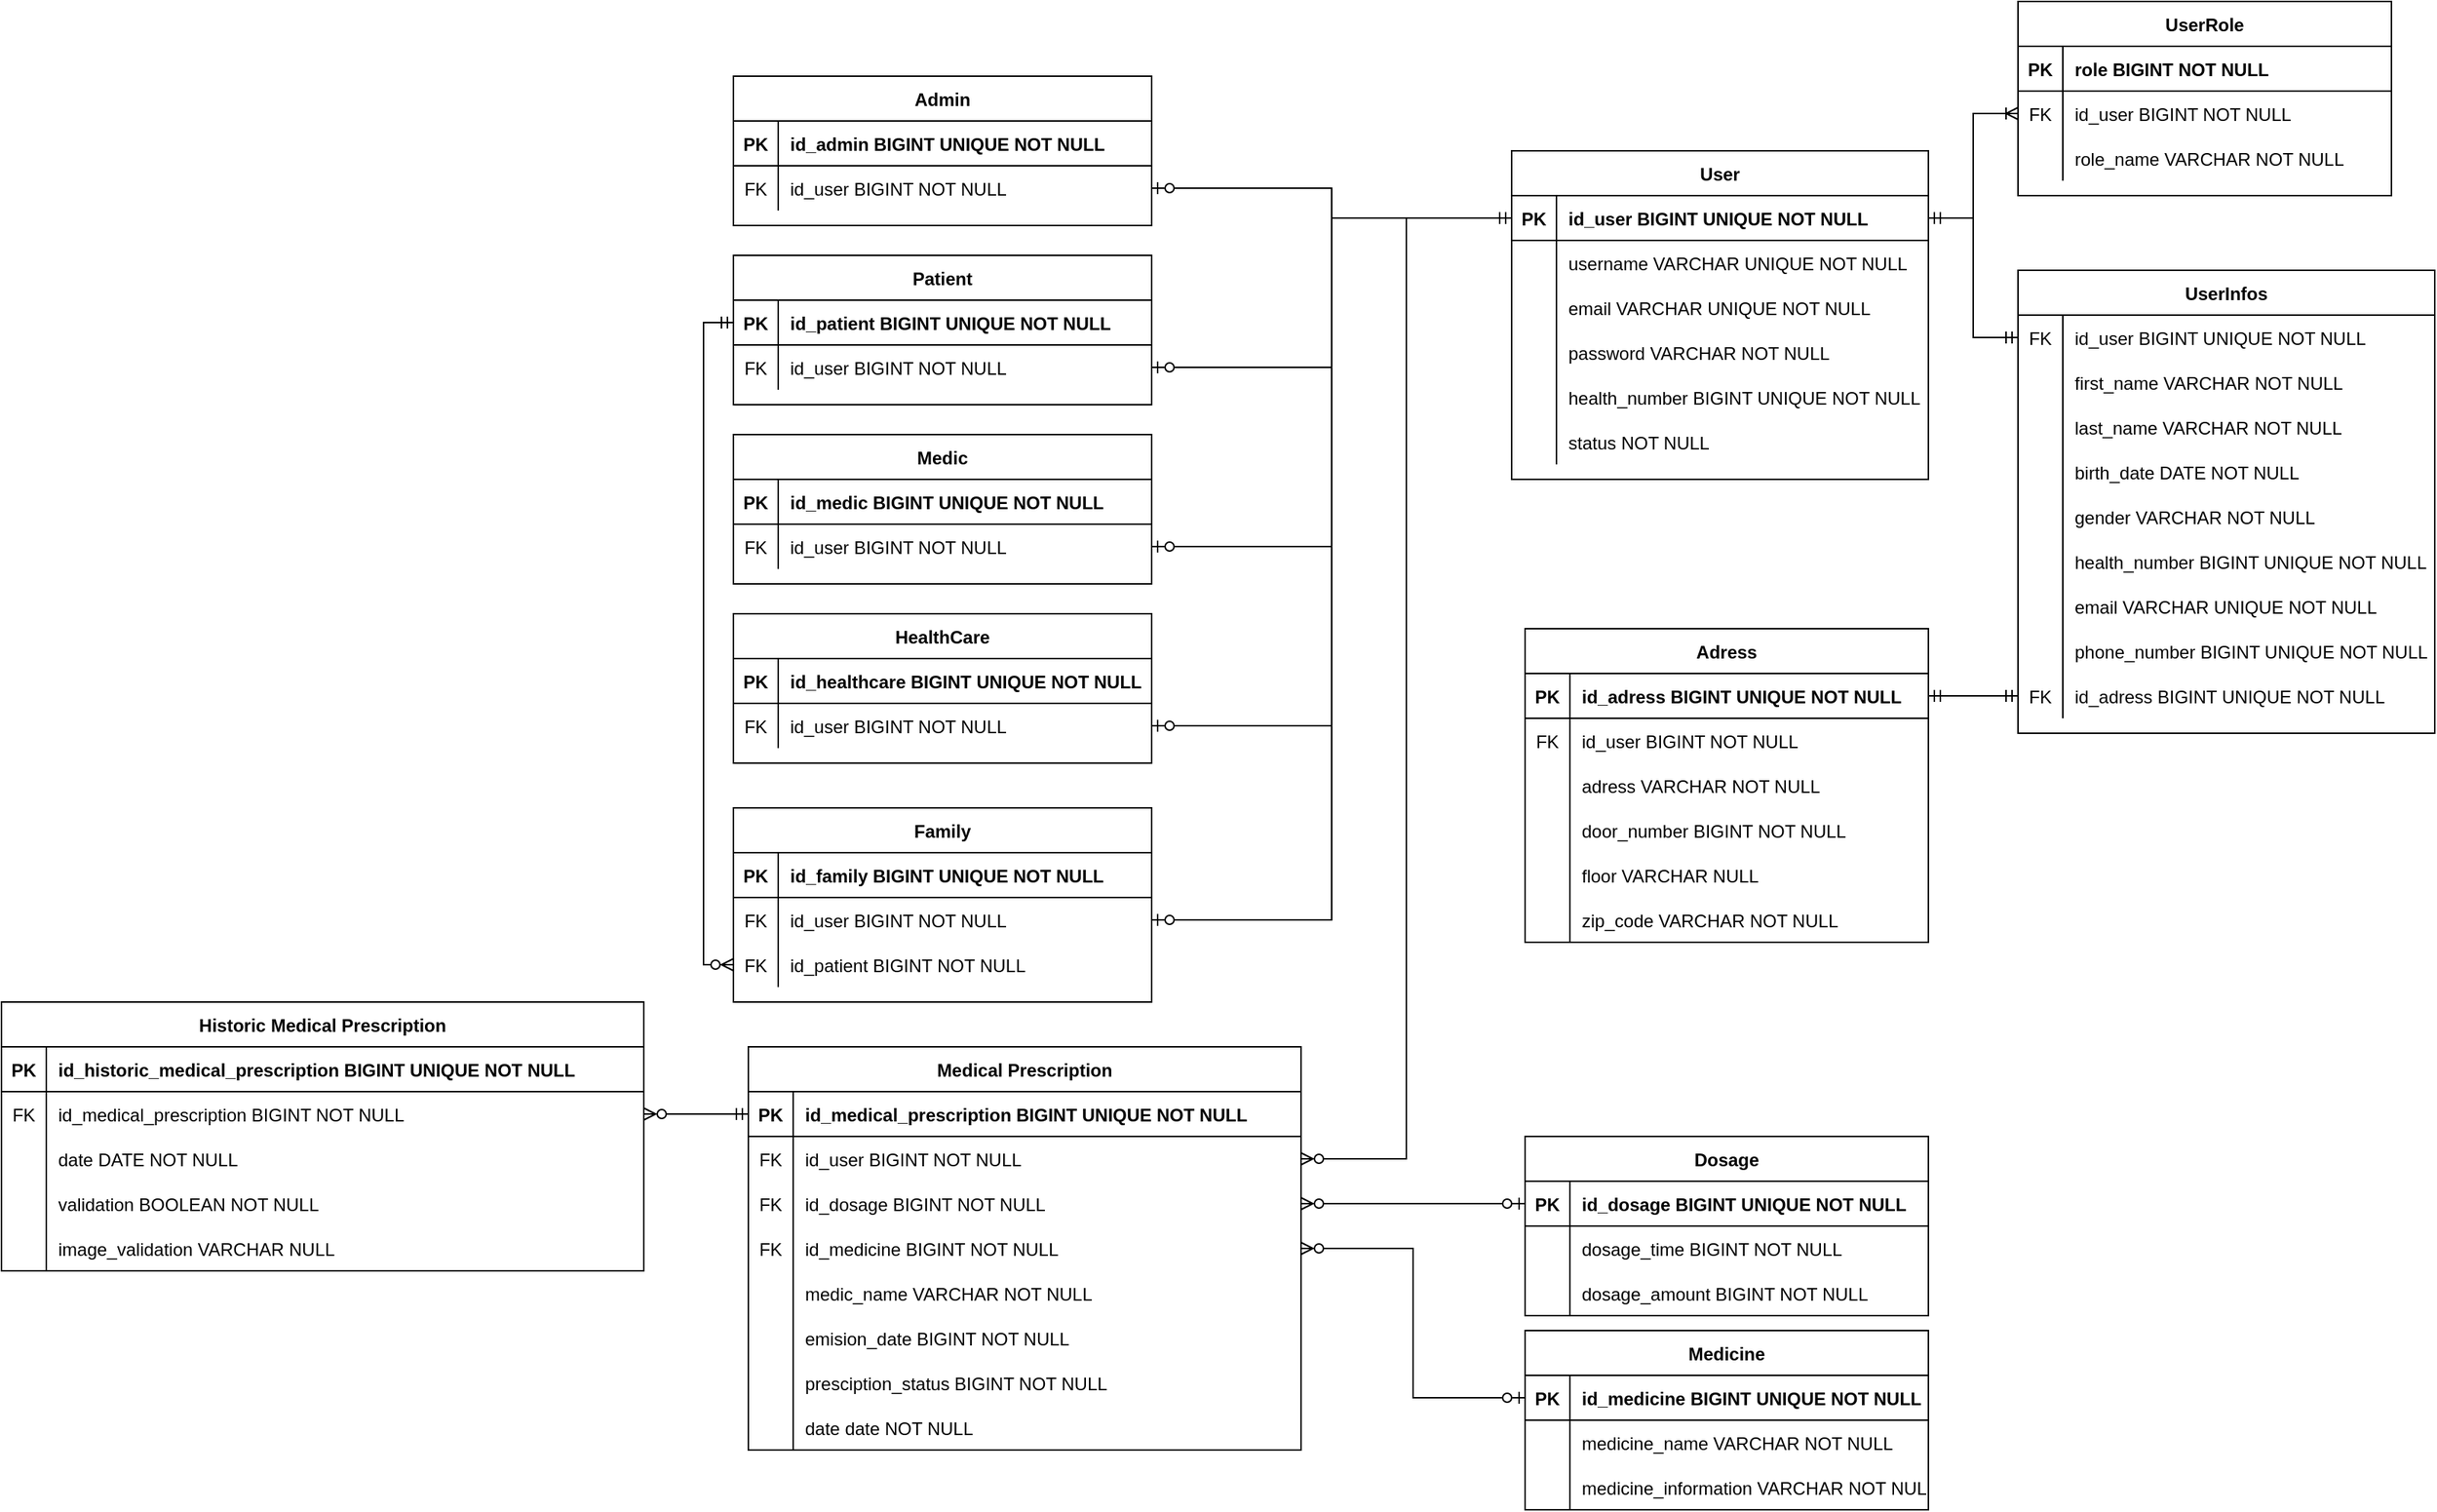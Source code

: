 <mxfile version="22.0.3" type="device">
  <diagram id="R2lEEEUBdFMjLlhIrx00" name="Page-1">
    <mxGraphModel dx="3118" dy="828" grid="1" gridSize="10" guides="1" tooltips="1" connect="1" arrows="1" fold="1" page="1" pageScale="1" pageWidth="850" pageHeight="1100" math="0" shadow="0" extFonts="Permanent Marker^https://fonts.googleapis.com/css?family=Permanent+Marker">
      <root>
        <mxCell id="0" />
        <mxCell id="1" parent="0" />
        <mxCell id="C-vyLk0tnHw3VtMMgP7b-2" value="UserRole" style="shape=table;startSize=30;container=1;collapsible=1;childLayout=tableLayout;fixedRows=1;rowLines=0;fontStyle=1;align=center;resizeLast=1;" parent="1" vertex="1">
          <mxGeometry x="10" y="100" width="250" height="130" as="geometry" />
        </mxCell>
        <mxCell id="C-vyLk0tnHw3VtMMgP7b-9" value="" style="shape=partialRectangle;collapsible=0;dropTarget=0;pointerEvents=0;fillColor=none;points=[[0,0.5],[1,0.5]];portConstraint=eastwest;top=1;left=1;right=1;bottom=1;fontStyle=1" parent="C-vyLk0tnHw3VtMMgP7b-2" vertex="1">
          <mxGeometry y="30" width="250" height="30" as="geometry" />
        </mxCell>
        <mxCell id="C-vyLk0tnHw3VtMMgP7b-10" value="PK" style="shape=partialRectangle;overflow=hidden;connectable=0;fillColor=none;top=0;left=0;bottom=0;right=0;fontStyle=1" parent="C-vyLk0tnHw3VtMMgP7b-9" vertex="1">
          <mxGeometry width="30" height="30" as="geometry">
            <mxRectangle width="30" height="30" as="alternateBounds" />
          </mxGeometry>
        </mxCell>
        <mxCell id="C-vyLk0tnHw3VtMMgP7b-11" value="role BIGINT NOT NULL" style="shape=partialRectangle;overflow=hidden;connectable=0;fillColor=none;top=0;left=0;bottom=0;right=0;align=left;spacingLeft=6;fontStyle=1" parent="C-vyLk0tnHw3VtMMgP7b-9" vertex="1">
          <mxGeometry x="30" width="220" height="30" as="geometry">
            <mxRectangle width="220" height="30" as="alternateBounds" />
          </mxGeometry>
        </mxCell>
        <mxCell id="kqKmcT95NEzJqQ8pNjfv-30" value="" style="shape=partialRectangle;collapsible=0;dropTarget=0;pointerEvents=0;fillColor=none;points=[[0,0.5],[1,0.5]];portConstraint=eastwest;top=0;left=0;right=0;bottom=0;" parent="C-vyLk0tnHw3VtMMgP7b-2" vertex="1">
          <mxGeometry y="60" width="250" height="30" as="geometry" />
        </mxCell>
        <mxCell id="kqKmcT95NEzJqQ8pNjfv-31" value="FK" style="shape=partialRectangle;overflow=hidden;connectable=0;fillColor=none;top=0;left=0;bottom=0;right=0;" parent="kqKmcT95NEzJqQ8pNjfv-30" vertex="1">
          <mxGeometry width="30" height="30" as="geometry">
            <mxRectangle width="30" height="30" as="alternateBounds" />
          </mxGeometry>
        </mxCell>
        <mxCell id="kqKmcT95NEzJqQ8pNjfv-32" value="id_user BIGINT NOT NULL" style="shape=partialRectangle;overflow=hidden;connectable=0;fillColor=none;top=0;left=0;bottom=0;right=0;align=left;spacingLeft=6;" parent="kqKmcT95NEzJqQ8pNjfv-30" vertex="1">
          <mxGeometry x="30" width="220" height="30" as="geometry">
            <mxRectangle width="220" height="30" as="alternateBounds" />
          </mxGeometry>
        </mxCell>
        <mxCell id="MuiM3QyWoHCP6JKRHiAG-8" value="" style="shape=partialRectangle;collapsible=0;dropTarget=0;pointerEvents=0;fillColor=none;points=[[0,0.5],[1,0.5]];portConstraint=eastwest;top=0;left=0;right=0;bottom=0;" vertex="1" parent="C-vyLk0tnHw3VtMMgP7b-2">
          <mxGeometry y="90" width="250" height="30" as="geometry" />
        </mxCell>
        <mxCell id="MuiM3QyWoHCP6JKRHiAG-9" value="" style="shape=partialRectangle;overflow=hidden;connectable=0;fillColor=none;top=0;left=0;bottom=0;right=0;" vertex="1" parent="MuiM3QyWoHCP6JKRHiAG-8">
          <mxGeometry width="30" height="30" as="geometry">
            <mxRectangle width="30" height="30" as="alternateBounds" />
          </mxGeometry>
        </mxCell>
        <mxCell id="MuiM3QyWoHCP6JKRHiAG-10" value="role_name VARCHAR NOT NULL" style="shape=partialRectangle;overflow=hidden;connectable=0;fillColor=none;top=0;left=0;bottom=0;right=0;align=left;spacingLeft=6;" vertex="1" parent="MuiM3QyWoHCP6JKRHiAG-8">
          <mxGeometry x="30" width="220" height="30" as="geometry">
            <mxRectangle width="220" height="30" as="alternateBounds" />
          </mxGeometry>
        </mxCell>
        <mxCell id="C-vyLk0tnHw3VtMMgP7b-23" value="User" style="shape=table;startSize=30;container=1;collapsible=1;childLayout=tableLayout;fixedRows=1;rowLines=0;fontStyle=1;align=center;resizeLast=1;" parent="1" vertex="1">
          <mxGeometry x="-329" y="200" width="279" height="220" as="geometry" />
        </mxCell>
        <mxCell id="C-vyLk0tnHw3VtMMgP7b-24" value="" style="shape=partialRectangle;collapsible=0;dropTarget=0;pointerEvents=0;fillColor=none;points=[[0,0.5],[1,0.5]];portConstraint=eastwest;top=0;left=0;right=0;bottom=1;" parent="C-vyLk0tnHw3VtMMgP7b-23" vertex="1">
          <mxGeometry y="30" width="279" height="30" as="geometry" />
        </mxCell>
        <mxCell id="C-vyLk0tnHw3VtMMgP7b-25" value="PK" style="shape=partialRectangle;overflow=hidden;connectable=0;fillColor=none;top=0;left=0;bottom=0;right=0;fontStyle=1;" parent="C-vyLk0tnHw3VtMMgP7b-24" vertex="1">
          <mxGeometry width="30" height="30" as="geometry">
            <mxRectangle width="30" height="30" as="alternateBounds" />
          </mxGeometry>
        </mxCell>
        <mxCell id="C-vyLk0tnHw3VtMMgP7b-26" value="id_user BIGINT UNIQUE NOT NULL" style="shape=partialRectangle;overflow=hidden;connectable=0;fillColor=none;top=0;left=0;bottom=0;right=0;align=left;spacingLeft=6;fontStyle=1;" parent="C-vyLk0tnHw3VtMMgP7b-24" vertex="1">
          <mxGeometry x="30" width="249" height="30" as="geometry">
            <mxRectangle width="249" height="30" as="alternateBounds" />
          </mxGeometry>
        </mxCell>
        <mxCell id="Z0DGyraPd_aJ2ou9XcYF-1" value="" style="shape=partialRectangle;collapsible=0;dropTarget=0;pointerEvents=0;fillColor=none;points=[[0,0.5],[1,0.5]];portConstraint=eastwest;top=0;left=0;right=0;bottom=0;" parent="C-vyLk0tnHw3VtMMgP7b-23" vertex="1">
          <mxGeometry y="60" width="279" height="30" as="geometry" />
        </mxCell>
        <mxCell id="Z0DGyraPd_aJ2ou9XcYF-2" value="" style="shape=partialRectangle;overflow=hidden;connectable=0;fillColor=none;top=0;left=0;bottom=0;right=0;" parent="Z0DGyraPd_aJ2ou9XcYF-1" vertex="1">
          <mxGeometry width="30" height="30" as="geometry">
            <mxRectangle width="30" height="30" as="alternateBounds" />
          </mxGeometry>
        </mxCell>
        <mxCell id="Z0DGyraPd_aJ2ou9XcYF-3" value="username VARCHAR UNIQUE NOT NULL" style="shape=partialRectangle;overflow=hidden;connectable=0;fillColor=none;top=0;left=0;bottom=0;right=0;align=left;spacingLeft=6;" parent="Z0DGyraPd_aJ2ou9XcYF-1" vertex="1">
          <mxGeometry x="30" width="249" height="30" as="geometry">
            <mxRectangle width="249" height="30" as="alternateBounds" />
          </mxGeometry>
        </mxCell>
        <mxCell id="Z0DGyraPd_aJ2ou9XcYF-4" value="" style="shape=partialRectangle;collapsible=0;dropTarget=0;pointerEvents=0;fillColor=none;points=[[0,0.5],[1,0.5]];portConstraint=eastwest;top=0;left=0;right=0;bottom=0;" parent="C-vyLk0tnHw3VtMMgP7b-23" vertex="1">
          <mxGeometry y="90" width="279" height="30" as="geometry" />
        </mxCell>
        <mxCell id="Z0DGyraPd_aJ2ou9XcYF-5" value="" style="shape=partialRectangle;overflow=hidden;connectable=0;fillColor=none;top=0;left=0;bottom=0;right=0;" parent="Z0DGyraPd_aJ2ou9XcYF-4" vertex="1">
          <mxGeometry width="30" height="30" as="geometry">
            <mxRectangle width="30" height="30" as="alternateBounds" />
          </mxGeometry>
        </mxCell>
        <mxCell id="Z0DGyraPd_aJ2ou9XcYF-6" value="email VARCHAR UNIQUE NOT NULL" style="shape=partialRectangle;overflow=hidden;connectable=0;fillColor=none;top=0;left=0;bottom=0;right=0;align=left;spacingLeft=6;" parent="Z0DGyraPd_aJ2ou9XcYF-4" vertex="1">
          <mxGeometry x="30" width="249" height="30" as="geometry">
            <mxRectangle width="249" height="30" as="alternateBounds" />
          </mxGeometry>
        </mxCell>
        <mxCell id="Z0DGyraPd_aJ2ou9XcYF-7" value="" style="shape=partialRectangle;collapsible=0;dropTarget=0;pointerEvents=0;fillColor=none;points=[[0,0.5],[1,0.5]];portConstraint=eastwest;top=0;left=0;right=0;bottom=0;" parent="C-vyLk0tnHw3VtMMgP7b-23" vertex="1">
          <mxGeometry y="120" width="279" height="30" as="geometry" />
        </mxCell>
        <mxCell id="Z0DGyraPd_aJ2ou9XcYF-8" value="" style="shape=partialRectangle;overflow=hidden;connectable=0;fillColor=none;top=0;left=0;bottom=0;right=0;" parent="Z0DGyraPd_aJ2ou9XcYF-7" vertex="1">
          <mxGeometry width="30" height="30" as="geometry">
            <mxRectangle width="30" height="30" as="alternateBounds" />
          </mxGeometry>
        </mxCell>
        <mxCell id="Z0DGyraPd_aJ2ou9XcYF-9" value="password VARCHAR NOT NULL" style="shape=partialRectangle;overflow=hidden;connectable=0;fillColor=none;top=0;left=0;bottom=0;right=0;align=left;spacingLeft=6;" parent="Z0DGyraPd_aJ2ou9XcYF-7" vertex="1">
          <mxGeometry x="30" width="249" height="30" as="geometry">
            <mxRectangle width="249" height="30" as="alternateBounds" />
          </mxGeometry>
        </mxCell>
        <mxCell id="Z0DGyraPd_aJ2ou9XcYF-10" value="" style="shape=partialRectangle;collapsible=0;dropTarget=0;pointerEvents=0;fillColor=none;points=[[0,0.5],[1,0.5]];portConstraint=eastwest;top=0;left=0;right=0;bottom=0;" parent="C-vyLk0tnHw3VtMMgP7b-23" vertex="1">
          <mxGeometry y="150" width="279" height="30" as="geometry" />
        </mxCell>
        <mxCell id="Z0DGyraPd_aJ2ou9XcYF-11" value="" style="shape=partialRectangle;overflow=hidden;connectable=0;fillColor=none;top=0;left=0;bottom=0;right=0;" parent="Z0DGyraPd_aJ2ou9XcYF-10" vertex="1">
          <mxGeometry width="30" height="30" as="geometry">
            <mxRectangle width="30" height="30" as="alternateBounds" />
          </mxGeometry>
        </mxCell>
        <mxCell id="Z0DGyraPd_aJ2ou9XcYF-12" value="health_number BIGINT UNIQUE NOT NULL" style="shape=partialRectangle;overflow=hidden;connectable=0;fillColor=none;top=0;left=0;bottom=0;right=0;align=left;spacingLeft=6;" parent="Z0DGyraPd_aJ2ou9XcYF-10" vertex="1">
          <mxGeometry x="30" width="249" height="30" as="geometry">
            <mxRectangle width="249" height="30" as="alternateBounds" />
          </mxGeometry>
        </mxCell>
        <mxCell id="Z0DGyraPd_aJ2ou9XcYF-44" value="" style="shape=partialRectangle;collapsible=0;dropTarget=0;pointerEvents=0;fillColor=none;points=[[0,0.5],[1,0.5]];portConstraint=eastwest;top=0;left=0;right=0;bottom=0;" parent="C-vyLk0tnHw3VtMMgP7b-23" vertex="1">
          <mxGeometry y="180" width="279" height="30" as="geometry" />
        </mxCell>
        <mxCell id="Z0DGyraPd_aJ2ou9XcYF-45" value="" style="shape=partialRectangle;overflow=hidden;connectable=0;fillColor=none;top=0;left=0;bottom=0;right=0;" parent="Z0DGyraPd_aJ2ou9XcYF-44" vertex="1">
          <mxGeometry width="30" height="30" as="geometry">
            <mxRectangle width="30" height="30" as="alternateBounds" />
          </mxGeometry>
        </mxCell>
        <mxCell id="Z0DGyraPd_aJ2ou9XcYF-46" value="status NOT NULL" style="shape=partialRectangle;overflow=hidden;connectable=0;fillColor=none;top=0;left=0;bottom=0;right=0;align=left;spacingLeft=6;" parent="Z0DGyraPd_aJ2ou9XcYF-44" vertex="1">
          <mxGeometry x="30" width="249" height="30" as="geometry">
            <mxRectangle width="249" height="30" as="alternateBounds" />
          </mxGeometry>
        </mxCell>
        <mxCell id="Z0DGyraPd_aJ2ou9XcYF-22" value="UserInfos" style="shape=table;startSize=30;container=1;collapsible=1;childLayout=tableLayout;fixedRows=1;rowLines=0;fontStyle=1;align=center;resizeLast=1;" parent="1" vertex="1">
          <mxGeometry x="10" y="280" width="279" height="310" as="geometry" />
        </mxCell>
        <mxCell id="Z0DGyraPd_aJ2ou9XcYF-26" value="" style="shape=partialRectangle;collapsible=0;dropTarget=0;pointerEvents=0;fillColor=none;points=[[0,0.5],[1,0.5]];portConstraint=eastwest;top=0;left=0;right=0;bottom=0;fontStyle=0" parent="Z0DGyraPd_aJ2ou9XcYF-22" vertex="1">
          <mxGeometry y="30" width="279" height="30" as="geometry" />
        </mxCell>
        <mxCell id="Z0DGyraPd_aJ2ou9XcYF-27" value="FK" style="shape=partialRectangle;overflow=hidden;connectable=0;fillColor=none;top=0;left=0;bottom=0;right=0;fontStyle=0" parent="Z0DGyraPd_aJ2ou9XcYF-26" vertex="1">
          <mxGeometry width="30" height="30" as="geometry">
            <mxRectangle width="30" height="30" as="alternateBounds" />
          </mxGeometry>
        </mxCell>
        <mxCell id="Z0DGyraPd_aJ2ou9XcYF-28" value="id_user BIGINT UNIQUE NOT NULL" style="shape=partialRectangle;overflow=hidden;connectable=0;fillColor=none;top=0;left=0;bottom=0;right=0;align=left;spacingLeft=6;fontStyle=0" parent="Z0DGyraPd_aJ2ou9XcYF-26" vertex="1">
          <mxGeometry x="30" width="249" height="30" as="geometry">
            <mxRectangle width="249" height="30" as="alternateBounds" />
          </mxGeometry>
        </mxCell>
        <mxCell id="Z0DGyraPd_aJ2ou9XcYF-29" value="" style="shape=partialRectangle;collapsible=0;dropTarget=0;pointerEvents=0;fillColor=none;points=[[0,0.5],[1,0.5]];portConstraint=eastwest;top=0;left=0;right=0;bottom=0;" parent="Z0DGyraPd_aJ2ou9XcYF-22" vertex="1">
          <mxGeometry y="60" width="279" height="30" as="geometry" />
        </mxCell>
        <mxCell id="Z0DGyraPd_aJ2ou9XcYF-30" value="" style="shape=partialRectangle;overflow=hidden;connectable=0;fillColor=none;top=0;left=0;bottom=0;right=0;" parent="Z0DGyraPd_aJ2ou9XcYF-29" vertex="1">
          <mxGeometry width="30" height="30" as="geometry">
            <mxRectangle width="30" height="30" as="alternateBounds" />
          </mxGeometry>
        </mxCell>
        <mxCell id="Z0DGyraPd_aJ2ou9XcYF-31" value="first_name VARCHAR NOT NULL" style="shape=partialRectangle;overflow=hidden;connectable=0;fillColor=none;top=0;left=0;bottom=0;right=0;align=left;spacingLeft=6;" parent="Z0DGyraPd_aJ2ou9XcYF-29" vertex="1">
          <mxGeometry x="30" width="249" height="30" as="geometry">
            <mxRectangle width="249" height="30" as="alternateBounds" />
          </mxGeometry>
        </mxCell>
        <mxCell id="Z0DGyraPd_aJ2ou9XcYF-32" value="" style="shape=partialRectangle;collapsible=0;dropTarget=0;pointerEvents=0;fillColor=none;points=[[0,0.5],[1,0.5]];portConstraint=eastwest;top=0;left=0;right=0;bottom=0;" parent="Z0DGyraPd_aJ2ou9XcYF-22" vertex="1">
          <mxGeometry y="90" width="279" height="30" as="geometry" />
        </mxCell>
        <mxCell id="Z0DGyraPd_aJ2ou9XcYF-33" value="" style="shape=partialRectangle;overflow=hidden;connectable=0;fillColor=none;top=0;left=0;bottom=0;right=0;" parent="Z0DGyraPd_aJ2ou9XcYF-32" vertex="1">
          <mxGeometry width="30" height="30" as="geometry">
            <mxRectangle width="30" height="30" as="alternateBounds" />
          </mxGeometry>
        </mxCell>
        <mxCell id="Z0DGyraPd_aJ2ou9XcYF-34" value="last_name VARCHAR NOT NULL" style="shape=partialRectangle;overflow=hidden;connectable=0;fillColor=none;top=0;left=0;bottom=0;right=0;align=left;spacingLeft=6;" parent="Z0DGyraPd_aJ2ou9XcYF-32" vertex="1">
          <mxGeometry x="30" width="249" height="30" as="geometry">
            <mxRectangle width="249" height="30" as="alternateBounds" />
          </mxGeometry>
        </mxCell>
        <mxCell id="Z0DGyraPd_aJ2ou9XcYF-35" value="" style="shape=partialRectangle;collapsible=0;dropTarget=0;pointerEvents=0;fillColor=none;points=[[0,0.5],[1,0.5]];portConstraint=eastwest;top=0;left=0;right=0;bottom=0;" parent="Z0DGyraPd_aJ2ou9XcYF-22" vertex="1">
          <mxGeometry y="120" width="279" height="30" as="geometry" />
        </mxCell>
        <mxCell id="Z0DGyraPd_aJ2ou9XcYF-36" value="" style="shape=partialRectangle;overflow=hidden;connectable=0;fillColor=none;top=0;left=0;bottom=0;right=0;" parent="Z0DGyraPd_aJ2ou9XcYF-35" vertex="1">
          <mxGeometry width="30" height="30" as="geometry">
            <mxRectangle width="30" height="30" as="alternateBounds" />
          </mxGeometry>
        </mxCell>
        <mxCell id="Z0DGyraPd_aJ2ou9XcYF-37" value="birth_date DATE NOT NULL" style="shape=partialRectangle;overflow=hidden;connectable=0;fillColor=none;top=0;left=0;bottom=0;right=0;align=left;spacingLeft=6;" parent="Z0DGyraPd_aJ2ou9XcYF-35" vertex="1">
          <mxGeometry x="30" width="249" height="30" as="geometry">
            <mxRectangle width="249" height="30" as="alternateBounds" />
          </mxGeometry>
        </mxCell>
        <mxCell id="Z0DGyraPd_aJ2ou9XcYF-38" value="" style="shape=partialRectangle;collapsible=0;dropTarget=0;pointerEvents=0;fillColor=none;points=[[0,0.5],[1,0.5]];portConstraint=eastwest;top=0;left=0;right=0;bottom=0;" parent="Z0DGyraPd_aJ2ou9XcYF-22" vertex="1">
          <mxGeometry y="150" width="279" height="30" as="geometry" />
        </mxCell>
        <mxCell id="Z0DGyraPd_aJ2ou9XcYF-39" value="" style="shape=partialRectangle;overflow=hidden;connectable=0;fillColor=none;top=0;left=0;bottom=0;right=0;" parent="Z0DGyraPd_aJ2ou9XcYF-38" vertex="1">
          <mxGeometry width="30" height="30" as="geometry">
            <mxRectangle width="30" height="30" as="alternateBounds" />
          </mxGeometry>
        </mxCell>
        <mxCell id="Z0DGyraPd_aJ2ou9XcYF-40" value="gender VARCHAR NOT NULL" style="shape=partialRectangle;overflow=hidden;connectable=0;fillColor=none;top=0;left=0;bottom=0;right=0;align=left;spacingLeft=6;" parent="Z0DGyraPd_aJ2ou9XcYF-38" vertex="1">
          <mxGeometry x="30" width="249" height="30" as="geometry">
            <mxRectangle width="249" height="30" as="alternateBounds" />
          </mxGeometry>
        </mxCell>
        <mxCell id="Z0DGyraPd_aJ2ou9XcYF-41" value="" style="shape=partialRectangle;collapsible=0;dropTarget=0;pointerEvents=0;fillColor=none;points=[[0,0.5],[1,0.5]];portConstraint=eastwest;top=0;left=0;right=0;bottom=0;" parent="Z0DGyraPd_aJ2ou9XcYF-22" vertex="1">
          <mxGeometry y="180" width="279" height="30" as="geometry" />
        </mxCell>
        <mxCell id="Z0DGyraPd_aJ2ou9XcYF-42" value="" style="shape=partialRectangle;overflow=hidden;connectable=0;fillColor=none;top=0;left=0;bottom=0;right=0;" parent="Z0DGyraPd_aJ2ou9XcYF-41" vertex="1">
          <mxGeometry width="30" height="30" as="geometry">
            <mxRectangle width="30" height="30" as="alternateBounds" />
          </mxGeometry>
        </mxCell>
        <mxCell id="Z0DGyraPd_aJ2ou9XcYF-43" value="health_number BIGINT UNIQUE NOT NULL" style="shape=partialRectangle;overflow=hidden;connectable=0;fillColor=none;top=0;left=0;bottom=0;right=0;align=left;spacingLeft=6;" parent="Z0DGyraPd_aJ2ou9XcYF-41" vertex="1">
          <mxGeometry x="30" width="249" height="30" as="geometry">
            <mxRectangle width="249" height="30" as="alternateBounds" />
          </mxGeometry>
        </mxCell>
        <mxCell id="Z0DGyraPd_aJ2ou9XcYF-47" value="" style="shape=partialRectangle;collapsible=0;dropTarget=0;pointerEvents=0;fillColor=none;points=[[0,0.5],[1,0.5]];portConstraint=eastwest;top=0;left=0;right=0;bottom=0;" parent="Z0DGyraPd_aJ2ou9XcYF-22" vertex="1">
          <mxGeometry y="210" width="279" height="30" as="geometry" />
        </mxCell>
        <mxCell id="Z0DGyraPd_aJ2ou9XcYF-48" value="" style="shape=partialRectangle;overflow=hidden;connectable=0;fillColor=none;top=0;left=0;bottom=0;right=0;" parent="Z0DGyraPd_aJ2ou9XcYF-47" vertex="1">
          <mxGeometry width="30" height="30" as="geometry">
            <mxRectangle width="30" height="30" as="alternateBounds" />
          </mxGeometry>
        </mxCell>
        <mxCell id="Z0DGyraPd_aJ2ou9XcYF-49" value="email VARCHAR UNIQUE NOT NULL" style="shape=partialRectangle;overflow=hidden;connectable=0;fillColor=none;top=0;left=0;bottom=0;right=0;align=left;spacingLeft=6;" parent="Z0DGyraPd_aJ2ou9XcYF-47" vertex="1">
          <mxGeometry x="30" width="249" height="30" as="geometry">
            <mxRectangle width="249" height="30" as="alternateBounds" />
          </mxGeometry>
        </mxCell>
        <mxCell id="Z0DGyraPd_aJ2ou9XcYF-50" value="" style="shape=partialRectangle;collapsible=0;dropTarget=0;pointerEvents=0;fillColor=none;points=[[0,0.5],[1,0.5]];portConstraint=eastwest;top=0;left=0;right=0;bottom=0;" parent="Z0DGyraPd_aJ2ou9XcYF-22" vertex="1">
          <mxGeometry y="240" width="279" height="30" as="geometry" />
        </mxCell>
        <mxCell id="Z0DGyraPd_aJ2ou9XcYF-51" value="" style="shape=partialRectangle;overflow=hidden;connectable=0;fillColor=none;top=0;left=0;bottom=0;right=0;" parent="Z0DGyraPd_aJ2ou9XcYF-50" vertex="1">
          <mxGeometry width="30" height="30" as="geometry">
            <mxRectangle width="30" height="30" as="alternateBounds" />
          </mxGeometry>
        </mxCell>
        <mxCell id="Z0DGyraPd_aJ2ou9XcYF-52" value="phone_number BIGINT UNIQUE NOT NULL" style="shape=partialRectangle;overflow=hidden;connectable=0;fillColor=none;top=0;left=0;bottom=0;right=0;align=left;spacingLeft=6;" parent="Z0DGyraPd_aJ2ou9XcYF-50" vertex="1">
          <mxGeometry x="30" width="249" height="30" as="geometry">
            <mxRectangle width="249" height="30" as="alternateBounds" />
          </mxGeometry>
        </mxCell>
        <mxCell id="kqKmcT95NEzJqQ8pNjfv-1" value="" style="shape=partialRectangle;collapsible=0;dropTarget=0;pointerEvents=0;fillColor=none;points=[[0,0.5],[1,0.5]];portConstraint=eastwest;top=0;left=0;right=0;bottom=0;" parent="Z0DGyraPd_aJ2ou9XcYF-22" vertex="1">
          <mxGeometry y="270" width="279" height="30" as="geometry" />
        </mxCell>
        <mxCell id="kqKmcT95NEzJqQ8pNjfv-2" value="FK" style="shape=partialRectangle;overflow=hidden;connectable=0;fillColor=none;top=0;left=0;bottom=0;right=0;" parent="kqKmcT95NEzJqQ8pNjfv-1" vertex="1">
          <mxGeometry width="30" height="30" as="geometry">
            <mxRectangle width="30" height="30" as="alternateBounds" />
          </mxGeometry>
        </mxCell>
        <mxCell id="kqKmcT95NEzJqQ8pNjfv-3" value="id_adress BIGINT UNIQUE NOT NULL" style="shape=partialRectangle;overflow=hidden;connectable=0;fillColor=none;top=0;left=0;bottom=0;right=0;align=left;spacingLeft=6;" parent="kqKmcT95NEzJqQ8pNjfv-1" vertex="1">
          <mxGeometry x="30" width="249" height="30" as="geometry">
            <mxRectangle width="249" height="30" as="alternateBounds" />
          </mxGeometry>
        </mxCell>
        <mxCell id="kqKmcT95NEzJqQ8pNjfv-4" value="Adress" style="shape=table;startSize=30;container=1;collapsible=1;childLayout=tableLayout;fixedRows=1;rowLines=0;fontStyle=1;align=center;resizeLast=1;" parent="1" vertex="1">
          <mxGeometry x="-320" y="520" width="270" height="210" as="geometry" />
        </mxCell>
        <mxCell id="kqKmcT95NEzJqQ8pNjfv-5" value="" style="shape=partialRectangle;collapsible=0;dropTarget=0;pointerEvents=0;fillColor=none;points=[[0,0.5],[1,0.5]];portConstraint=eastwest;top=1;left=1;right=1;bottom=1;" parent="kqKmcT95NEzJqQ8pNjfv-4" vertex="1">
          <mxGeometry y="30" width="270" height="30" as="geometry" />
        </mxCell>
        <mxCell id="kqKmcT95NEzJqQ8pNjfv-6" value="PK" style="shape=partialRectangle;overflow=hidden;connectable=0;fillColor=none;top=0;left=0;bottom=0;right=0;fontStyle=1" parent="kqKmcT95NEzJqQ8pNjfv-5" vertex="1">
          <mxGeometry width="30" height="30" as="geometry">
            <mxRectangle width="30" height="30" as="alternateBounds" />
          </mxGeometry>
        </mxCell>
        <mxCell id="kqKmcT95NEzJqQ8pNjfv-7" value="id_adress BIGINT UNIQUE NOT NULL" style="shape=partialRectangle;overflow=hidden;connectable=0;fillColor=none;top=1;left=1;bottom=1;right=1;align=left;spacingLeft=6;fontStyle=1;resizeWidth=0;resizeHeight=0;autosize=0;" parent="kqKmcT95NEzJqQ8pNjfv-5" vertex="1">
          <mxGeometry x="30" width="240" height="30" as="geometry">
            <mxRectangle width="240" height="30" as="alternateBounds" />
          </mxGeometry>
        </mxCell>
        <mxCell id="kqKmcT95NEzJqQ8pNjfv-8" value="" style="shape=partialRectangle;collapsible=0;dropTarget=0;pointerEvents=0;fillColor=none;points=[[0,0.5],[1,0.5]];portConstraint=eastwest;top=0;left=0;right=0;bottom=0;" parent="kqKmcT95NEzJqQ8pNjfv-4" vertex="1">
          <mxGeometry y="60" width="270" height="30" as="geometry" />
        </mxCell>
        <mxCell id="kqKmcT95NEzJqQ8pNjfv-9" value="FK" style="shape=partialRectangle;overflow=hidden;connectable=0;fillColor=none;top=0;left=0;bottom=0;right=0;" parent="kqKmcT95NEzJqQ8pNjfv-8" vertex="1">
          <mxGeometry width="30" height="30" as="geometry">
            <mxRectangle width="30" height="30" as="alternateBounds" />
          </mxGeometry>
        </mxCell>
        <mxCell id="kqKmcT95NEzJqQ8pNjfv-10" value="id_user BIGINT NOT NULL" style="shape=partialRectangle;overflow=hidden;connectable=0;fillColor=none;top=0;left=0;bottom=0;right=0;align=left;spacingLeft=6;" parent="kqKmcT95NEzJqQ8pNjfv-8" vertex="1">
          <mxGeometry x="30" width="240" height="30" as="geometry">
            <mxRectangle width="240" height="30" as="alternateBounds" />
          </mxGeometry>
        </mxCell>
        <mxCell id="kqKmcT95NEzJqQ8pNjfv-11" value="" style="shape=partialRectangle;collapsible=0;dropTarget=0;pointerEvents=0;fillColor=none;points=[[0,0.5],[1,0.5]];portConstraint=eastwest;top=0;left=0;right=0;bottom=0;" parent="kqKmcT95NEzJqQ8pNjfv-4" vertex="1">
          <mxGeometry y="90" width="270" height="30" as="geometry" />
        </mxCell>
        <mxCell id="kqKmcT95NEzJqQ8pNjfv-12" value="" style="shape=partialRectangle;overflow=hidden;connectable=0;fillColor=none;top=0;left=0;bottom=0;right=0;" parent="kqKmcT95NEzJqQ8pNjfv-11" vertex="1">
          <mxGeometry width="30" height="30" as="geometry">
            <mxRectangle width="30" height="30" as="alternateBounds" />
          </mxGeometry>
        </mxCell>
        <mxCell id="kqKmcT95NEzJqQ8pNjfv-13" value="adress VARCHAR NOT NULL" style="shape=partialRectangle;overflow=hidden;connectable=0;fillColor=none;top=0;left=0;bottom=0;right=0;align=left;spacingLeft=6;" parent="kqKmcT95NEzJqQ8pNjfv-11" vertex="1">
          <mxGeometry x="30" width="240" height="30" as="geometry">
            <mxRectangle width="240" height="30" as="alternateBounds" />
          </mxGeometry>
        </mxCell>
        <mxCell id="kqKmcT95NEzJqQ8pNjfv-14" value="" style="shape=partialRectangle;collapsible=0;dropTarget=0;pointerEvents=0;fillColor=none;points=[[0,0.5],[1,0.5]];portConstraint=eastwest;top=0;left=0;right=0;bottom=0;" parent="kqKmcT95NEzJqQ8pNjfv-4" vertex="1">
          <mxGeometry y="120" width="270" height="30" as="geometry" />
        </mxCell>
        <mxCell id="kqKmcT95NEzJqQ8pNjfv-15" value="" style="shape=partialRectangle;overflow=hidden;connectable=0;fillColor=none;top=0;left=0;bottom=0;right=0;" parent="kqKmcT95NEzJqQ8pNjfv-14" vertex="1">
          <mxGeometry width="30" height="30" as="geometry">
            <mxRectangle width="30" height="30" as="alternateBounds" />
          </mxGeometry>
        </mxCell>
        <mxCell id="kqKmcT95NEzJqQ8pNjfv-16" value="door_number BIGINT NOT NULL" style="shape=partialRectangle;overflow=hidden;connectable=0;fillColor=none;top=0;left=0;bottom=0;right=0;align=left;spacingLeft=6;" parent="kqKmcT95NEzJqQ8pNjfv-14" vertex="1">
          <mxGeometry x="30" width="240" height="30" as="geometry">
            <mxRectangle width="240" height="30" as="alternateBounds" />
          </mxGeometry>
        </mxCell>
        <mxCell id="kqKmcT95NEzJqQ8pNjfv-17" value="" style="shape=partialRectangle;collapsible=0;dropTarget=0;pointerEvents=0;fillColor=none;points=[[0,0.5],[1,0.5]];portConstraint=eastwest;top=0;left=0;right=0;bottom=0;" parent="kqKmcT95NEzJqQ8pNjfv-4" vertex="1">
          <mxGeometry y="150" width="270" height="30" as="geometry" />
        </mxCell>
        <mxCell id="kqKmcT95NEzJqQ8pNjfv-18" value="" style="shape=partialRectangle;overflow=hidden;connectable=0;fillColor=none;top=0;left=0;bottom=0;right=0;" parent="kqKmcT95NEzJqQ8pNjfv-17" vertex="1">
          <mxGeometry width="30" height="30" as="geometry">
            <mxRectangle width="30" height="30" as="alternateBounds" />
          </mxGeometry>
        </mxCell>
        <mxCell id="kqKmcT95NEzJqQ8pNjfv-19" value="floor VARCHAR NULL" style="shape=partialRectangle;overflow=hidden;connectable=0;fillColor=none;top=0;left=0;bottom=0;right=0;align=left;spacingLeft=6;" parent="kqKmcT95NEzJqQ8pNjfv-17" vertex="1">
          <mxGeometry x="30" width="240" height="30" as="geometry">
            <mxRectangle width="240" height="30" as="alternateBounds" />
          </mxGeometry>
        </mxCell>
        <mxCell id="kqKmcT95NEzJqQ8pNjfv-24" value="" style="shape=partialRectangle;collapsible=0;dropTarget=0;pointerEvents=0;fillColor=none;points=[[0,0.5],[1,0.5]];portConstraint=eastwest;top=0;left=0;right=0;bottom=0;" parent="kqKmcT95NEzJqQ8pNjfv-4" vertex="1">
          <mxGeometry y="180" width="270" height="30" as="geometry" />
        </mxCell>
        <mxCell id="kqKmcT95NEzJqQ8pNjfv-25" value="" style="shape=partialRectangle;overflow=hidden;connectable=0;fillColor=none;top=0;left=0;bottom=0;right=0;" parent="kqKmcT95NEzJqQ8pNjfv-24" vertex="1">
          <mxGeometry width="30" height="30" as="geometry">
            <mxRectangle width="30" height="30" as="alternateBounds" />
          </mxGeometry>
        </mxCell>
        <mxCell id="kqKmcT95NEzJqQ8pNjfv-26" value="zip_code VARCHAR NOT NULL" style="shape=partialRectangle;overflow=hidden;connectable=0;fillColor=none;top=0;left=0;bottom=0;right=0;align=left;spacingLeft=6;" parent="kqKmcT95NEzJqQ8pNjfv-24" vertex="1">
          <mxGeometry x="30" width="240" height="30" as="geometry">
            <mxRectangle width="240" height="30" as="alternateBounds" />
          </mxGeometry>
        </mxCell>
        <mxCell id="kqKmcT95NEzJqQ8pNjfv-27" style="edgeStyle=orthogonalEdgeStyle;rounded=0;orthogonalLoop=1;jettySize=auto;html=1;exitX=1;exitY=0.5;exitDx=0;exitDy=0;entryX=0;entryY=0.5;entryDx=0;entryDy=0;startArrow=ERmandOne;startFill=0;endArrow=ERmandOne;endFill=0;" parent="1" source="kqKmcT95NEzJqQ8pNjfv-5" target="kqKmcT95NEzJqQ8pNjfv-1" edge="1">
          <mxGeometry relative="1" as="geometry" />
        </mxCell>
        <mxCell id="kqKmcT95NEzJqQ8pNjfv-28" style="edgeStyle=orthogonalEdgeStyle;rounded=0;orthogonalLoop=1;jettySize=auto;html=1;entryX=0;entryY=0.5;entryDx=0;entryDy=0;startArrow=ERone;startFill=0;endArrow=ERmandOne;endFill=0;" parent="1" source="C-vyLk0tnHw3VtMMgP7b-24" target="Z0DGyraPd_aJ2ou9XcYF-26" edge="1">
          <mxGeometry relative="1" as="geometry" />
        </mxCell>
        <mxCell id="kqKmcT95NEzJqQ8pNjfv-29" style="edgeStyle=orthogonalEdgeStyle;rounded=0;orthogonalLoop=1;jettySize=auto;html=1;endArrow=ERoneToMany;endFill=0;entryX=0;entryY=0.5;entryDx=0;entryDy=0;startArrow=ERmandOne;startFill=0;" parent="1" source="C-vyLk0tnHw3VtMMgP7b-24" target="kqKmcT95NEzJqQ8pNjfv-30" edge="1">
          <mxGeometry relative="1" as="geometry" />
        </mxCell>
        <mxCell id="kqKmcT95NEzJqQ8pNjfv-33" value="Admin" style="shape=table;startSize=30;container=1;collapsible=1;childLayout=tableLayout;fixedRows=1;rowLines=0;fontStyle=1;align=center;resizeLast=1;" parent="1" vertex="1">
          <mxGeometry x="-850" y="150" width="280" height="100" as="geometry" />
        </mxCell>
        <mxCell id="kqKmcT95NEzJqQ8pNjfv-34" value="" style="shape=partialRectangle;collapsible=0;dropTarget=0;pointerEvents=0;fillColor=none;points=[[0,0.5],[1,0.5]];portConstraint=eastwest;top=1;left=1;right=1;bottom=1;" parent="kqKmcT95NEzJqQ8pNjfv-33" vertex="1">
          <mxGeometry y="30" width="280" height="30" as="geometry" />
        </mxCell>
        <mxCell id="kqKmcT95NEzJqQ8pNjfv-35" value="PK" style="shape=partialRectangle;overflow=hidden;connectable=0;fillColor=none;top=0;left=0;bottom=0;right=0;fontStyle=1" parent="kqKmcT95NEzJqQ8pNjfv-34" vertex="1">
          <mxGeometry width="30" height="30" as="geometry">
            <mxRectangle width="30" height="30" as="alternateBounds" />
          </mxGeometry>
        </mxCell>
        <mxCell id="kqKmcT95NEzJqQ8pNjfv-36" value="id_admin BIGINT UNIQUE NOT NULL" style="shape=partialRectangle;overflow=hidden;connectable=0;fillColor=none;top=0;left=0;bottom=0;right=0;align=left;spacingLeft=6;fontStyle=1" parent="kqKmcT95NEzJqQ8pNjfv-34" vertex="1">
          <mxGeometry x="30" width="250" height="30" as="geometry">
            <mxRectangle width="250" height="30" as="alternateBounds" />
          </mxGeometry>
        </mxCell>
        <mxCell id="kqKmcT95NEzJqQ8pNjfv-37" value="" style="shape=partialRectangle;collapsible=0;dropTarget=0;pointerEvents=0;fillColor=none;points=[[0,0.5],[1,0.5]];portConstraint=eastwest;top=0;left=0;right=0;bottom=0;" parent="kqKmcT95NEzJqQ8pNjfv-33" vertex="1">
          <mxGeometry y="60" width="280" height="30" as="geometry" />
        </mxCell>
        <mxCell id="kqKmcT95NEzJqQ8pNjfv-38" value="FK" style="shape=partialRectangle;overflow=hidden;connectable=0;fillColor=none;top=0;left=0;bottom=0;right=0;" parent="kqKmcT95NEzJqQ8pNjfv-37" vertex="1">
          <mxGeometry width="30" height="30" as="geometry">
            <mxRectangle width="30" height="30" as="alternateBounds" />
          </mxGeometry>
        </mxCell>
        <mxCell id="kqKmcT95NEzJqQ8pNjfv-39" value="id_user BIGINT NOT NULL" style="shape=partialRectangle;overflow=hidden;connectable=0;fillColor=none;top=0;left=0;bottom=0;right=0;align=left;spacingLeft=6;" parent="kqKmcT95NEzJqQ8pNjfv-37" vertex="1">
          <mxGeometry x="30" width="250" height="30" as="geometry">
            <mxRectangle width="250" height="30" as="alternateBounds" />
          </mxGeometry>
        </mxCell>
        <mxCell id="kqKmcT95NEzJqQ8pNjfv-40" value="Patient" style="shape=table;startSize=30;container=1;collapsible=1;childLayout=tableLayout;fixedRows=1;rowLines=0;fontStyle=1;align=center;resizeLast=1;" parent="1" vertex="1">
          <mxGeometry x="-850" y="270" width="280" height="100" as="geometry" />
        </mxCell>
        <mxCell id="kqKmcT95NEzJqQ8pNjfv-41" value="" style="shape=partialRectangle;collapsible=0;dropTarget=0;pointerEvents=0;fillColor=none;points=[[0,0.5],[1,0.5]];portConstraint=eastwest;top=1;left=1;right=1;bottom=1;fontStyle=1" parent="kqKmcT95NEzJqQ8pNjfv-40" vertex="1">
          <mxGeometry y="30" width="280" height="30" as="geometry" />
        </mxCell>
        <mxCell id="kqKmcT95NEzJqQ8pNjfv-42" value="PK" style="shape=partialRectangle;overflow=hidden;connectable=0;fillColor=none;top=0;left=0;bottom=0;right=0;fontStyle=1" parent="kqKmcT95NEzJqQ8pNjfv-41" vertex="1">
          <mxGeometry width="30" height="30" as="geometry">
            <mxRectangle width="30" height="30" as="alternateBounds" />
          </mxGeometry>
        </mxCell>
        <mxCell id="kqKmcT95NEzJqQ8pNjfv-43" value="id_patient BIGINT UNIQUE NOT NULL" style="shape=partialRectangle;overflow=hidden;connectable=0;fillColor=none;top=0;left=0;bottom=0;right=0;align=left;spacingLeft=6;fontStyle=1" parent="kqKmcT95NEzJqQ8pNjfv-41" vertex="1">
          <mxGeometry x="30" width="250" height="30" as="geometry">
            <mxRectangle width="250" height="30" as="alternateBounds" />
          </mxGeometry>
        </mxCell>
        <mxCell id="kqKmcT95NEzJqQ8pNjfv-44" value="" style="shape=partialRectangle;collapsible=0;dropTarget=0;pointerEvents=0;fillColor=none;points=[[0,0.5],[1,0.5]];portConstraint=eastwest;top=0;left=0;right=0;bottom=0;" parent="kqKmcT95NEzJqQ8pNjfv-40" vertex="1">
          <mxGeometry y="60" width="280" height="30" as="geometry" />
        </mxCell>
        <mxCell id="kqKmcT95NEzJqQ8pNjfv-45" value="FK" style="shape=partialRectangle;overflow=hidden;connectable=0;fillColor=none;top=0;left=0;bottom=0;right=0;" parent="kqKmcT95NEzJqQ8pNjfv-44" vertex="1">
          <mxGeometry width="30" height="30" as="geometry">
            <mxRectangle width="30" height="30" as="alternateBounds" />
          </mxGeometry>
        </mxCell>
        <mxCell id="kqKmcT95NEzJqQ8pNjfv-46" value="id_user BIGINT NOT NULL" style="shape=partialRectangle;overflow=hidden;connectable=0;fillColor=none;top=0;left=0;bottom=0;right=0;align=left;spacingLeft=6;" parent="kqKmcT95NEzJqQ8pNjfv-44" vertex="1">
          <mxGeometry x="30" width="250" height="30" as="geometry">
            <mxRectangle width="250" height="30" as="alternateBounds" />
          </mxGeometry>
        </mxCell>
        <mxCell id="kqKmcT95NEzJqQ8pNjfv-47" value="Medic" style="shape=table;startSize=30;container=1;collapsible=1;childLayout=tableLayout;fixedRows=1;rowLines=0;fontStyle=1;align=center;resizeLast=1;" parent="1" vertex="1">
          <mxGeometry x="-850" y="390" width="280" height="100" as="geometry" />
        </mxCell>
        <mxCell id="kqKmcT95NEzJqQ8pNjfv-48" value="" style="shape=partialRectangle;collapsible=0;dropTarget=0;pointerEvents=0;fillColor=none;points=[[0,0.5],[1,0.5]];portConstraint=eastwest;top=1;left=1;right=1;bottom=1;" parent="kqKmcT95NEzJqQ8pNjfv-47" vertex="1">
          <mxGeometry y="30" width="280" height="30" as="geometry" />
        </mxCell>
        <mxCell id="kqKmcT95NEzJqQ8pNjfv-49" value="PK" style="shape=partialRectangle;overflow=hidden;connectable=0;fillColor=none;top=0;left=0;bottom=0;right=0;fontStyle=1" parent="kqKmcT95NEzJqQ8pNjfv-48" vertex="1">
          <mxGeometry width="30" height="30" as="geometry">
            <mxRectangle width="30" height="30" as="alternateBounds" />
          </mxGeometry>
        </mxCell>
        <mxCell id="kqKmcT95NEzJqQ8pNjfv-50" value="id_medic BIGINT UNIQUE NOT NULL" style="shape=partialRectangle;overflow=hidden;connectable=0;fillColor=none;top=0;left=0;bottom=0;right=0;align=left;spacingLeft=6;fontStyle=1" parent="kqKmcT95NEzJqQ8pNjfv-48" vertex="1">
          <mxGeometry x="30" width="250" height="30" as="geometry">
            <mxRectangle width="250" height="30" as="alternateBounds" />
          </mxGeometry>
        </mxCell>
        <mxCell id="kqKmcT95NEzJqQ8pNjfv-51" value="" style="shape=partialRectangle;collapsible=0;dropTarget=0;pointerEvents=0;fillColor=none;points=[[0,0.5],[1,0.5]];portConstraint=eastwest;top=0;left=0;right=0;bottom=0;" parent="kqKmcT95NEzJqQ8pNjfv-47" vertex="1">
          <mxGeometry y="60" width="280" height="30" as="geometry" />
        </mxCell>
        <mxCell id="kqKmcT95NEzJqQ8pNjfv-52" value="FK" style="shape=partialRectangle;overflow=hidden;connectable=0;fillColor=none;top=0;left=0;bottom=0;right=0;" parent="kqKmcT95NEzJqQ8pNjfv-51" vertex="1">
          <mxGeometry width="30" height="30" as="geometry">
            <mxRectangle width="30" height="30" as="alternateBounds" />
          </mxGeometry>
        </mxCell>
        <mxCell id="kqKmcT95NEzJqQ8pNjfv-53" value="id_user BIGINT NOT NULL" style="shape=partialRectangle;overflow=hidden;connectable=0;fillColor=none;top=0;left=0;bottom=0;right=0;align=left;spacingLeft=6;" parent="kqKmcT95NEzJqQ8pNjfv-51" vertex="1">
          <mxGeometry x="30" width="250" height="30" as="geometry">
            <mxRectangle width="250" height="30" as="alternateBounds" />
          </mxGeometry>
        </mxCell>
        <mxCell id="kqKmcT95NEzJqQ8pNjfv-54" value="HealthCare" style="shape=table;startSize=30;container=1;collapsible=1;childLayout=tableLayout;fixedRows=1;rowLines=0;fontStyle=1;align=center;resizeLast=1;" parent="1" vertex="1">
          <mxGeometry x="-850" y="510" width="280" height="100" as="geometry" />
        </mxCell>
        <mxCell id="kqKmcT95NEzJqQ8pNjfv-55" value="" style="shape=partialRectangle;collapsible=0;dropTarget=0;pointerEvents=0;fillColor=none;points=[[0,0.5],[1,0.5]];portConstraint=eastwest;top=1;left=1;right=1;bottom=1;" parent="kqKmcT95NEzJqQ8pNjfv-54" vertex="1">
          <mxGeometry y="30" width="280" height="30" as="geometry" />
        </mxCell>
        <mxCell id="kqKmcT95NEzJqQ8pNjfv-56" value="PK" style="shape=partialRectangle;overflow=hidden;connectable=0;fillColor=none;top=0;left=0;bottom=0;right=0;fontStyle=1" parent="kqKmcT95NEzJqQ8pNjfv-55" vertex="1">
          <mxGeometry width="30" height="30" as="geometry">
            <mxRectangle width="30" height="30" as="alternateBounds" />
          </mxGeometry>
        </mxCell>
        <mxCell id="kqKmcT95NEzJqQ8pNjfv-57" value="id_healthcare BIGINT UNIQUE NOT NULL" style="shape=partialRectangle;overflow=hidden;connectable=0;fillColor=none;top=0;left=0;bottom=0;right=0;align=left;spacingLeft=6;fontStyle=1" parent="kqKmcT95NEzJqQ8pNjfv-55" vertex="1">
          <mxGeometry x="30" width="250" height="30" as="geometry">
            <mxRectangle width="250" height="30" as="alternateBounds" />
          </mxGeometry>
        </mxCell>
        <mxCell id="kqKmcT95NEzJqQ8pNjfv-58" value="" style="shape=partialRectangle;collapsible=0;dropTarget=0;pointerEvents=0;fillColor=none;points=[[0,0.5],[1,0.5]];portConstraint=eastwest;top=0;left=0;right=0;bottom=0;" parent="kqKmcT95NEzJqQ8pNjfv-54" vertex="1">
          <mxGeometry y="60" width="280" height="30" as="geometry" />
        </mxCell>
        <mxCell id="kqKmcT95NEzJqQ8pNjfv-59" value="FK" style="shape=partialRectangle;overflow=hidden;connectable=0;fillColor=none;top=0;left=0;bottom=0;right=0;" parent="kqKmcT95NEzJqQ8pNjfv-58" vertex="1">
          <mxGeometry width="30" height="30" as="geometry">
            <mxRectangle width="30" height="30" as="alternateBounds" />
          </mxGeometry>
        </mxCell>
        <mxCell id="kqKmcT95NEzJqQ8pNjfv-60" value="id_user BIGINT NOT NULL" style="shape=partialRectangle;overflow=hidden;connectable=0;fillColor=none;top=0;left=0;bottom=0;right=0;align=left;spacingLeft=6;" parent="kqKmcT95NEzJqQ8pNjfv-58" vertex="1">
          <mxGeometry x="30" width="250" height="30" as="geometry">
            <mxRectangle width="250" height="30" as="alternateBounds" />
          </mxGeometry>
        </mxCell>
        <mxCell id="kqKmcT95NEzJqQ8pNjfv-61" style="edgeStyle=orthogonalEdgeStyle;rounded=0;orthogonalLoop=1;jettySize=auto;html=1;exitX=0;exitY=0.5;exitDx=0;exitDy=0;startArrow=ERone;startFill=0;endArrow=ERzeroToOne;endFill=0;" parent="1" source="C-vyLk0tnHw3VtMMgP7b-24" target="kqKmcT95NEzJqQ8pNjfv-37" edge="1">
          <mxGeometry relative="1" as="geometry" />
        </mxCell>
        <mxCell id="kqKmcT95NEzJqQ8pNjfv-62" style="edgeStyle=orthogonalEdgeStyle;rounded=0;orthogonalLoop=1;jettySize=auto;html=1;exitX=0;exitY=0.5;exitDx=0;exitDy=0;endArrow=ERzeroToOne;endFill=0;" parent="1" source="C-vyLk0tnHw3VtMMgP7b-24" target="kqKmcT95NEzJqQ8pNjfv-44" edge="1">
          <mxGeometry relative="1" as="geometry" />
        </mxCell>
        <mxCell id="kqKmcT95NEzJqQ8pNjfv-63" style="edgeStyle=orthogonalEdgeStyle;rounded=0;orthogonalLoop=1;jettySize=auto;html=1;exitX=0;exitY=0.5;exitDx=0;exitDy=0;entryX=1;entryY=0.5;entryDx=0;entryDy=0;endArrow=ERzeroToOne;endFill=0;" parent="1" source="C-vyLk0tnHw3VtMMgP7b-24" target="kqKmcT95NEzJqQ8pNjfv-51" edge="1">
          <mxGeometry relative="1" as="geometry" />
        </mxCell>
        <mxCell id="kqKmcT95NEzJqQ8pNjfv-64" style="edgeStyle=orthogonalEdgeStyle;rounded=0;orthogonalLoop=1;jettySize=auto;html=1;exitX=0;exitY=0.5;exitDx=0;exitDy=0;entryX=1;entryY=0.5;entryDx=0;entryDy=0;endArrow=ERzeroToOne;endFill=0;" parent="1" source="C-vyLk0tnHw3VtMMgP7b-24" target="kqKmcT95NEzJqQ8pNjfv-58" edge="1">
          <mxGeometry relative="1" as="geometry" />
        </mxCell>
        <mxCell id="kqKmcT95NEzJqQ8pNjfv-65" value="Family" style="shape=table;startSize=30;container=1;collapsible=1;childLayout=tableLayout;fixedRows=1;rowLines=0;fontStyle=1;align=center;resizeLast=1;" parent="1" vertex="1">
          <mxGeometry x="-850" y="640" width="280" height="130" as="geometry" />
        </mxCell>
        <mxCell id="kqKmcT95NEzJqQ8pNjfv-66" value="" style="shape=partialRectangle;collapsible=0;dropTarget=0;pointerEvents=0;fillColor=none;points=[[0,0.5],[1,0.5]];portConstraint=eastwest;top=1;left=0;right=1;bottom=1;fontStyle=1" parent="kqKmcT95NEzJqQ8pNjfv-65" vertex="1">
          <mxGeometry y="30" width="280" height="30" as="geometry" />
        </mxCell>
        <mxCell id="kqKmcT95NEzJqQ8pNjfv-67" value="PK" style="shape=partialRectangle;overflow=hidden;connectable=0;fillColor=none;top=0;left=0;bottom=0;right=0;fontStyle=1" parent="kqKmcT95NEzJqQ8pNjfv-66" vertex="1">
          <mxGeometry width="30" height="30" as="geometry">
            <mxRectangle width="30" height="30" as="alternateBounds" />
          </mxGeometry>
        </mxCell>
        <mxCell id="kqKmcT95NEzJqQ8pNjfv-68" value="id_family BIGINT UNIQUE NOT NULL" style="shape=partialRectangle;overflow=hidden;connectable=0;fillColor=none;top=0;left=0;bottom=0;right=0;align=left;spacingLeft=6;fontStyle=1" parent="kqKmcT95NEzJqQ8pNjfv-66" vertex="1">
          <mxGeometry x="30" width="250" height="30" as="geometry">
            <mxRectangle width="250" height="30" as="alternateBounds" />
          </mxGeometry>
        </mxCell>
        <mxCell id="kqKmcT95NEzJqQ8pNjfv-69" value="" style="shape=partialRectangle;collapsible=0;dropTarget=0;pointerEvents=0;fillColor=none;points=[[0,0.5],[1,0.5]];portConstraint=eastwest;top=0;left=0;right=0;bottom=0;" parent="kqKmcT95NEzJqQ8pNjfv-65" vertex="1">
          <mxGeometry y="60" width="280" height="30" as="geometry" />
        </mxCell>
        <mxCell id="kqKmcT95NEzJqQ8pNjfv-70" value="FK" style="shape=partialRectangle;overflow=hidden;connectable=0;fillColor=none;top=0;left=0;bottom=0;right=0;" parent="kqKmcT95NEzJqQ8pNjfv-69" vertex="1">
          <mxGeometry width="30" height="30" as="geometry">
            <mxRectangle width="30" height="30" as="alternateBounds" />
          </mxGeometry>
        </mxCell>
        <mxCell id="kqKmcT95NEzJqQ8pNjfv-71" value="id_user BIGINT NOT NULL" style="shape=partialRectangle;overflow=hidden;connectable=0;fillColor=none;top=0;left=0;bottom=0;right=0;align=left;spacingLeft=6;" parent="kqKmcT95NEzJqQ8pNjfv-69" vertex="1">
          <mxGeometry x="30" width="250" height="30" as="geometry">
            <mxRectangle width="250" height="30" as="alternateBounds" />
          </mxGeometry>
        </mxCell>
        <mxCell id="ssc01fvS3zN0vADJISJL-2" value="" style="shape=partialRectangle;collapsible=0;dropTarget=0;pointerEvents=0;fillColor=none;points=[[0,0.5],[1,0.5]];portConstraint=eastwest;top=0;left=0;right=0;bottom=0;" parent="kqKmcT95NEzJqQ8pNjfv-65" vertex="1">
          <mxGeometry y="90" width="280" height="30" as="geometry" />
        </mxCell>
        <mxCell id="ssc01fvS3zN0vADJISJL-3" value="FK" style="shape=partialRectangle;overflow=hidden;connectable=0;fillColor=none;top=0;left=0;bottom=0;right=0;" parent="ssc01fvS3zN0vADJISJL-2" vertex="1">
          <mxGeometry width="30" height="30" as="geometry">
            <mxRectangle width="30" height="30" as="alternateBounds" />
          </mxGeometry>
        </mxCell>
        <mxCell id="ssc01fvS3zN0vADJISJL-4" value="id_patient BIGINT NOT NULL" style="shape=partialRectangle;overflow=hidden;connectable=0;fillColor=none;top=0;left=0;bottom=0;right=0;align=left;spacingLeft=6;" parent="ssc01fvS3zN0vADJISJL-2" vertex="1">
          <mxGeometry x="30" width="250" height="30" as="geometry">
            <mxRectangle width="250" height="30" as="alternateBounds" />
          </mxGeometry>
        </mxCell>
        <mxCell id="kqKmcT95NEzJqQ8pNjfv-72" style="edgeStyle=orthogonalEdgeStyle;rounded=0;orthogonalLoop=1;jettySize=auto;html=1;exitX=0;exitY=0.5;exitDx=0;exitDy=0;entryX=1;entryY=0.5;entryDx=0;entryDy=0;endArrow=ERzeroToOne;endFill=0;startArrow=ERmandOne;startFill=0;" parent="1" source="C-vyLk0tnHw3VtMMgP7b-24" target="kqKmcT95NEzJqQ8pNjfv-69" edge="1">
          <mxGeometry relative="1" as="geometry" />
        </mxCell>
        <mxCell id="kqKmcT95NEzJqQ8pNjfv-73" value="Medical Prescription" style="shape=table;startSize=30;container=1;collapsible=1;childLayout=tableLayout;fixedRows=1;rowLines=0;fontStyle=1;align=center;resizeLast=1;" parent="1" vertex="1">
          <mxGeometry x="-840" y="800" width="370" height="270" as="geometry" />
        </mxCell>
        <mxCell id="kqKmcT95NEzJqQ8pNjfv-74" value="" style="shape=partialRectangle;collapsible=0;dropTarget=0;pointerEvents=0;fillColor=none;points=[[0,0.5],[1,0.5]];portConstraint=eastwest;top=1;left=1;right=1;bottom=1;" parent="kqKmcT95NEzJqQ8pNjfv-73" vertex="1">
          <mxGeometry y="30" width="370" height="30" as="geometry" />
        </mxCell>
        <mxCell id="kqKmcT95NEzJqQ8pNjfv-75" value="PK" style="shape=partialRectangle;overflow=hidden;connectable=0;fillColor=none;top=0;left=0;bottom=0;right=0;fontStyle=1" parent="kqKmcT95NEzJqQ8pNjfv-74" vertex="1">
          <mxGeometry width="30" height="30" as="geometry">
            <mxRectangle width="30" height="30" as="alternateBounds" />
          </mxGeometry>
        </mxCell>
        <mxCell id="kqKmcT95NEzJqQ8pNjfv-76" value="id_medical_prescription BIGINT UNIQUE NOT NULL" style="shape=partialRectangle;overflow=hidden;connectable=0;fillColor=none;top=1;left=1;bottom=1;right=1;align=left;spacingLeft=6;fontStyle=1;resizeWidth=0;resizeHeight=0;autosize=0;" parent="kqKmcT95NEzJqQ8pNjfv-74" vertex="1">
          <mxGeometry x="30" width="340" height="30" as="geometry">
            <mxRectangle width="340" height="30" as="alternateBounds" />
          </mxGeometry>
        </mxCell>
        <mxCell id="kqKmcT95NEzJqQ8pNjfv-77" value="" style="shape=partialRectangle;collapsible=0;dropTarget=0;pointerEvents=0;fillColor=none;points=[[0,0.5],[1,0.5]];portConstraint=eastwest;top=0;left=0;right=0;bottom=0;" parent="kqKmcT95NEzJqQ8pNjfv-73" vertex="1">
          <mxGeometry y="60" width="370" height="30" as="geometry" />
        </mxCell>
        <mxCell id="kqKmcT95NEzJqQ8pNjfv-78" value="FK" style="shape=partialRectangle;overflow=hidden;connectable=0;fillColor=none;top=0;left=0;bottom=0;right=0;" parent="kqKmcT95NEzJqQ8pNjfv-77" vertex="1">
          <mxGeometry width="30" height="30" as="geometry">
            <mxRectangle width="30" height="30" as="alternateBounds" />
          </mxGeometry>
        </mxCell>
        <mxCell id="kqKmcT95NEzJqQ8pNjfv-79" value="id_user BIGINT NOT NULL" style="shape=partialRectangle;overflow=hidden;connectable=0;fillColor=none;top=0;left=0;bottom=0;right=0;align=left;spacingLeft=6;" parent="kqKmcT95NEzJqQ8pNjfv-77" vertex="1">
          <mxGeometry x="30" width="340" height="30" as="geometry">
            <mxRectangle width="340" height="30" as="alternateBounds" />
          </mxGeometry>
        </mxCell>
        <mxCell id="kqKmcT95NEzJqQ8pNjfv-80" value="" style="shape=partialRectangle;collapsible=0;dropTarget=0;pointerEvents=0;fillColor=none;points=[[0,0.5],[1,0.5]];portConstraint=eastwest;top=0;left=0;right=0;bottom=0;" parent="kqKmcT95NEzJqQ8pNjfv-73" vertex="1">
          <mxGeometry y="90" width="370" height="30" as="geometry" />
        </mxCell>
        <mxCell id="kqKmcT95NEzJqQ8pNjfv-81" value="FK" style="shape=partialRectangle;overflow=hidden;connectable=0;fillColor=none;top=0;left=0;bottom=0;right=0;" parent="kqKmcT95NEzJqQ8pNjfv-80" vertex="1">
          <mxGeometry width="30" height="30" as="geometry">
            <mxRectangle width="30" height="30" as="alternateBounds" />
          </mxGeometry>
        </mxCell>
        <mxCell id="kqKmcT95NEzJqQ8pNjfv-82" value="id_dosage BIGINT NOT NULL" style="shape=partialRectangle;overflow=hidden;connectable=0;fillColor=none;top=0;left=0;bottom=0;right=0;align=left;spacingLeft=6;" parent="kqKmcT95NEzJqQ8pNjfv-80" vertex="1">
          <mxGeometry x="30" width="340" height="30" as="geometry">
            <mxRectangle width="340" height="30" as="alternateBounds" />
          </mxGeometry>
        </mxCell>
        <mxCell id="kqKmcT95NEzJqQ8pNjfv-92" value="" style="shape=partialRectangle;collapsible=0;dropTarget=0;pointerEvents=0;fillColor=none;points=[[0,0.5],[1,0.5]];portConstraint=eastwest;top=0;left=0;right=0;bottom=0;" parent="kqKmcT95NEzJqQ8pNjfv-73" vertex="1">
          <mxGeometry y="120" width="370" height="30" as="geometry" />
        </mxCell>
        <mxCell id="kqKmcT95NEzJqQ8pNjfv-93" value="FK" style="shape=partialRectangle;overflow=hidden;connectable=0;fillColor=none;top=0;left=0;bottom=0;right=0;" parent="kqKmcT95NEzJqQ8pNjfv-92" vertex="1">
          <mxGeometry width="30" height="30" as="geometry">
            <mxRectangle width="30" height="30" as="alternateBounds" />
          </mxGeometry>
        </mxCell>
        <mxCell id="kqKmcT95NEzJqQ8pNjfv-94" value="id_medicine BIGINT NOT NULL" style="shape=partialRectangle;overflow=hidden;connectable=0;fillColor=none;top=0;left=0;bottom=0;right=0;align=left;spacingLeft=6;" parent="kqKmcT95NEzJqQ8pNjfv-92" vertex="1">
          <mxGeometry x="30" width="340" height="30" as="geometry">
            <mxRectangle width="340" height="30" as="alternateBounds" />
          </mxGeometry>
        </mxCell>
        <mxCell id="kqKmcT95NEzJqQ8pNjfv-95" value="" style="shape=partialRectangle;collapsible=0;dropTarget=0;pointerEvents=0;fillColor=none;points=[[0,0.5],[1,0.5]];portConstraint=eastwest;top=0;left=0;right=0;bottom=0;" parent="kqKmcT95NEzJqQ8pNjfv-73" vertex="1">
          <mxGeometry y="150" width="370" height="30" as="geometry" />
        </mxCell>
        <mxCell id="kqKmcT95NEzJqQ8pNjfv-96" value="" style="shape=partialRectangle;overflow=hidden;connectable=0;fillColor=none;top=0;left=0;bottom=0;right=0;" parent="kqKmcT95NEzJqQ8pNjfv-95" vertex="1">
          <mxGeometry width="30" height="30" as="geometry">
            <mxRectangle width="30" height="30" as="alternateBounds" />
          </mxGeometry>
        </mxCell>
        <mxCell id="kqKmcT95NEzJqQ8pNjfv-97" value="medic_name VARCHAR NOT NULL" style="shape=partialRectangle;overflow=hidden;connectable=0;fillColor=none;top=0;left=0;bottom=0;right=0;align=left;spacingLeft=6;" parent="kqKmcT95NEzJqQ8pNjfv-95" vertex="1">
          <mxGeometry x="30" width="340" height="30" as="geometry">
            <mxRectangle width="340" height="30" as="alternateBounds" />
          </mxGeometry>
        </mxCell>
        <mxCell id="kqKmcT95NEzJqQ8pNjfv-128" value="" style="shape=partialRectangle;collapsible=0;dropTarget=0;pointerEvents=0;fillColor=none;points=[[0,0.5],[1,0.5]];portConstraint=eastwest;top=0;left=0;right=0;bottom=0;" parent="kqKmcT95NEzJqQ8pNjfv-73" vertex="1">
          <mxGeometry y="180" width="370" height="30" as="geometry" />
        </mxCell>
        <mxCell id="kqKmcT95NEzJqQ8pNjfv-129" value="" style="shape=partialRectangle;overflow=hidden;connectable=0;fillColor=none;top=0;left=0;bottom=0;right=0;" parent="kqKmcT95NEzJqQ8pNjfv-128" vertex="1">
          <mxGeometry width="30" height="30" as="geometry">
            <mxRectangle width="30" height="30" as="alternateBounds" />
          </mxGeometry>
        </mxCell>
        <mxCell id="kqKmcT95NEzJqQ8pNjfv-130" value="emision_date BIGINT NOT NULL" style="shape=partialRectangle;overflow=hidden;connectable=0;fillColor=none;top=0;left=0;bottom=0;right=0;align=left;spacingLeft=6;" parent="kqKmcT95NEzJqQ8pNjfv-128" vertex="1">
          <mxGeometry x="30" width="340" height="30" as="geometry">
            <mxRectangle width="340" height="30" as="alternateBounds" />
          </mxGeometry>
        </mxCell>
        <mxCell id="kqKmcT95NEzJqQ8pNjfv-131" value="" style="shape=partialRectangle;collapsible=0;dropTarget=0;pointerEvents=0;fillColor=none;points=[[0,0.5],[1,0.5]];portConstraint=eastwest;top=0;left=0;right=0;bottom=0;" parent="kqKmcT95NEzJqQ8pNjfv-73" vertex="1">
          <mxGeometry y="210" width="370" height="30" as="geometry" />
        </mxCell>
        <mxCell id="kqKmcT95NEzJqQ8pNjfv-132" value="" style="shape=partialRectangle;overflow=hidden;connectable=0;fillColor=none;top=0;left=0;bottom=0;right=0;" parent="kqKmcT95NEzJqQ8pNjfv-131" vertex="1">
          <mxGeometry width="30" height="30" as="geometry">
            <mxRectangle width="30" height="30" as="alternateBounds" />
          </mxGeometry>
        </mxCell>
        <mxCell id="kqKmcT95NEzJqQ8pNjfv-133" value="presciption_status BIGINT NOT NULL" style="shape=partialRectangle;overflow=hidden;connectable=0;fillColor=none;top=0;left=0;bottom=0;right=0;align=left;spacingLeft=6;" parent="kqKmcT95NEzJqQ8pNjfv-131" vertex="1">
          <mxGeometry x="30" width="340" height="30" as="geometry">
            <mxRectangle width="340" height="30" as="alternateBounds" />
          </mxGeometry>
        </mxCell>
        <mxCell id="Ws0r6Q63L-3Sjwg55nGu-1" value="" style="shape=partialRectangle;collapsible=0;dropTarget=0;pointerEvents=0;fillColor=none;points=[[0,0.5],[1,0.5]];portConstraint=eastwest;top=0;left=0;right=0;bottom=0;" parent="kqKmcT95NEzJqQ8pNjfv-73" vertex="1">
          <mxGeometry y="240" width="370" height="30" as="geometry" />
        </mxCell>
        <mxCell id="Ws0r6Q63L-3Sjwg55nGu-2" value="" style="shape=partialRectangle;overflow=hidden;connectable=0;fillColor=none;top=0;left=0;bottom=0;right=0;" parent="Ws0r6Q63L-3Sjwg55nGu-1" vertex="1">
          <mxGeometry width="30" height="30" as="geometry">
            <mxRectangle width="30" height="30" as="alternateBounds" />
          </mxGeometry>
        </mxCell>
        <mxCell id="Ws0r6Q63L-3Sjwg55nGu-3" value="date date NOT NULL" style="shape=partialRectangle;overflow=hidden;connectable=0;fillColor=none;top=0;left=0;bottom=0;right=0;align=left;spacingLeft=6;" parent="Ws0r6Q63L-3Sjwg55nGu-1" vertex="1">
          <mxGeometry x="30" width="340" height="30" as="geometry">
            <mxRectangle width="340" height="30" as="alternateBounds" />
          </mxGeometry>
        </mxCell>
        <mxCell id="kqKmcT95NEzJqQ8pNjfv-98" style="edgeStyle=orthogonalEdgeStyle;rounded=0;orthogonalLoop=1;jettySize=auto;html=1;exitX=0;exitY=0.5;exitDx=0;exitDy=0;entryX=1;entryY=0.5;entryDx=0;entryDy=0;endArrow=ERzeroToMany;endFill=0;" parent="1" source="C-vyLk0tnHw3VtMMgP7b-24" target="kqKmcT95NEzJqQ8pNjfv-77" edge="1">
          <mxGeometry relative="1" as="geometry" />
        </mxCell>
        <mxCell id="kqKmcT95NEzJqQ8pNjfv-99" value="Medicine" style="shape=table;startSize=30;container=1;collapsible=1;childLayout=tableLayout;fixedRows=1;rowLines=0;fontStyle=1;align=center;resizeLast=1;" parent="1" vertex="1">
          <mxGeometry x="-320" y="990" width="270" height="120" as="geometry" />
        </mxCell>
        <mxCell id="kqKmcT95NEzJqQ8pNjfv-100" value="" style="shape=partialRectangle;collapsible=0;dropTarget=0;pointerEvents=0;fillColor=none;points=[[0,0.5],[1,0.5]];portConstraint=eastwest;top=1;left=1;right=1;bottom=1;" parent="kqKmcT95NEzJqQ8pNjfv-99" vertex="1">
          <mxGeometry y="30" width="270" height="30" as="geometry" />
        </mxCell>
        <mxCell id="kqKmcT95NEzJqQ8pNjfv-101" value="PK" style="shape=partialRectangle;overflow=hidden;connectable=0;fillColor=none;top=0;left=0;bottom=0;right=0;fontStyle=1" parent="kqKmcT95NEzJqQ8pNjfv-100" vertex="1">
          <mxGeometry width="30" height="30" as="geometry">
            <mxRectangle width="30" height="30" as="alternateBounds" />
          </mxGeometry>
        </mxCell>
        <mxCell id="kqKmcT95NEzJqQ8pNjfv-102" value="id_medicine BIGINT UNIQUE NOT NULL" style="shape=partialRectangle;overflow=hidden;connectable=0;fillColor=none;top=1;left=1;bottom=1;right=1;align=left;spacingLeft=6;fontStyle=1;resizeWidth=0;resizeHeight=0;autosize=0;" parent="kqKmcT95NEzJqQ8pNjfv-100" vertex="1">
          <mxGeometry x="30" width="240" height="30" as="geometry">
            <mxRectangle width="240" height="30" as="alternateBounds" />
          </mxGeometry>
        </mxCell>
        <mxCell id="kqKmcT95NEzJqQ8pNjfv-106" value="" style="shape=partialRectangle;collapsible=0;dropTarget=0;pointerEvents=0;fillColor=none;points=[[0,0.5],[1,0.5]];portConstraint=eastwest;top=0;left=0;right=0;bottom=0;" parent="kqKmcT95NEzJqQ8pNjfv-99" vertex="1">
          <mxGeometry y="60" width="270" height="30" as="geometry" />
        </mxCell>
        <mxCell id="kqKmcT95NEzJqQ8pNjfv-107" value="" style="shape=partialRectangle;overflow=hidden;connectable=0;fillColor=none;top=0;left=0;bottom=0;right=0;" parent="kqKmcT95NEzJqQ8pNjfv-106" vertex="1">
          <mxGeometry width="30" height="30" as="geometry">
            <mxRectangle width="30" height="30" as="alternateBounds" />
          </mxGeometry>
        </mxCell>
        <mxCell id="kqKmcT95NEzJqQ8pNjfv-108" value="medicine_name VARCHAR NOT NULL" style="shape=partialRectangle;overflow=hidden;connectable=0;fillColor=none;top=0;left=0;bottom=0;right=0;align=left;spacingLeft=6;" parent="kqKmcT95NEzJqQ8pNjfv-106" vertex="1">
          <mxGeometry x="30" width="240" height="30" as="geometry">
            <mxRectangle width="240" height="30" as="alternateBounds" />
          </mxGeometry>
        </mxCell>
        <mxCell id="kqKmcT95NEzJqQ8pNjfv-125" value="" style="shape=partialRectangle;collapsible=0;dropTarget=0;pointerEvents=0;fillColor=none;points=[[0,0.5],[1,0.5]];portConstraint=eastwest;top=0;left=0;right=0;bottom=0;" parent="kqKmcT95NEzJqQ8pNjfv-99" vertex="1">
          <mxGeometry y="90" width="270" height="30" as="geometry" />
        </mxCell>
        <mxCell id="kqKmcT95NEzJqQ8pNjfv-126" value="" style="shape=partialRectangle;overflow=hidden;connectable=0;fillColor=none;top=0;left=0;bottom=0;right=0;" parent="kqKmcT95NEzJqQ8pNjfv-125" vertex="1">
          <mxGeometry width="30" height="30" as="geometry">
            <mxRectangle width="30" height="30" as="alternateBounds" />
          </mxGeometry>
        </mxCell>
        <mxCell id="kqKmcT95NEzJqQ8pNjfv-127" value="medicine_information VARCHAR NOT NULL" style="shape=partialRectangle;overflow=hidden;connectable=0;fillColor=none;top=0;left=0;bottom=0;right=0;align=left;spacingLeft=6;" parent="kqKmcT95NEzJqQ8pNjfv-125" vertex="1">
          <mxGeometry x="30" width="240" height="30" as="geometry">
            <mxRectangle width="240" height="30" as="alternateBounds" />
          </mxGeometry>
        </mxCell>
        <mxCell id="kqKmcT95NEzJqQ8pNjfv-118" value="Dosage" style="shape=table;startSize=30;container=1;collapsible=1;childLayout=tableLayout;fixedRows=1;rowLines=0;fontStyle=1;align=center;resizeLast=1;" parent="1" vertex="1">
          <mxGeometry x="-320" y="860" width="270" height="120" as="geometry" />
        </mxCell>
        <mxCell id="kqKmcT95NEzJqQ8pNjfv-119" value="" style="shape=partialRectangle;collapsible=0;dropTarget=0;pointerEvents=0;fillColor=none;points=[[0,0.5],[1,0.5]];portConstraint=eastwest;top=1;left=1;right=1;bottom=1;" parent="kqKmcT95NEzJqQ8pNjfv-118" vertex="1">
          <mxGeometry y="30" width="270" height="30" as="geometry" />
        </mxCell>
        <mxCell id="kqKmcT95NEzJqQ8pNjfv-120" value="PK" style="shape=partialRectangle;overflow=hidden;connectable=0;fillColor=none;top=0;left=0;bottom=0;right=0;fontStyle=1" parent="kqKmcT95NEzJqQ8pNjfv-119" vertex="1">
          <mxGeometry width="30" height="30" as="geometry">
            <mxRectangle width="30" height="30" as="alternateBounds" />
          </mxGeometry>
        </mxCell>
        <mxCell id="kqKmcT95NEzJqQ8pNjfv-121" value="id_dosage BIGINT UNIQUE NOT NULL" style="shape=partialRectangle;overflow=hidden;connectable=0;fillColor=none;top=1;left=1;bottom=1;right=1;align=left;spacingLeft=6;fontStyle=1;resizeWidth=0;resizeHeight=0;autosize=0;" parent="kqKmcT95NEzJqQ8pNjfv-119" vertex="1">
          <mxGeometry x="30" width="240" height="30" as="geometry">
            <mxRectangle width="240" height="30" as="alternateBounds" />
          </mxGeometry>
        </mxCell>
        <mxCell id="kqKmcT95NEzJqQ8pNjfv-122" value="" style="shape=partialRectangle;collapsible=0;dropTarget=0;pointerEvents=0;fillColor=none;points=[[0,0.5],[1,0.5]];portConstraint=eastwest;top=0;left=0;right=0;bottom=0;" parent="kqKmcT95NEzJqQ8pNjfv-118" vertex="1">
          <mxGeometry y="60" width="270" height="30" as="geometry" />
        </mxCell>
        <mxCell id="kqKmcT95NEzJqQ8pNjfv-123" value="" style="shape=partialRectangle;overflow=hidden;connectable=0;fillColor=none;top=0;left=0;bottom=0;right=0;" parent="kqKmcT95NEzJqQ8pNjfv-122" vertex="1">
          <mxGeometry width="30" height="30" as="geometry">
            <mxRectangle width="30" height="30" as="alternateBounds" />
          </mxGeometry>
        </mxCell>
        <mxCell id="kqKmcT95NEzJqQ8pNjfv-124" value="dosage_time BIGINT NOT NULL" style="shape=partialRectangle;overflow=hidden;connectable=0;fillColor=none;top=0;left=0;bottom=0;right=0;align=left;spacingLeft=6;" parent="kqKmcT95NEzJqQ8pNjfv-122" vertex="1">
          <mxGeometry x="30" width="240" height="30" as="geometry">
            <mxRectangle width="240" height="30" as="alternateBounds" />
          </mxGeometry>
        </mxCell>
        <mxCell id="ssc01fvS3zN0vADJISJL-6" value="" style="shape=partialRectangle;collapsible=0;dropTarget=0;pointerEvents=0;fillColor=none;points=[[0,0.5],[1,0.5]];portConstraint=eastwest;top=0;left=0;right=0;bottom=0;" parent="kqKmcT95NEzJqQ8pNjfv-118" vertex="1">
          <mxGeometry y="90" width="270" height="30" as="geometry" />
        </mxCell>
        <mxCell id="ssc01fvS3zN0vADJISJL-7" value="" style="shape=partialRectangle;overflow=hidden;connectable=0;fillColor=none;top=0;left=0;bottom=0;right=0;" parent="ssc01fvS3zN0vADJISJL-6" vertex="1">
          <mxGeometry width="30" height="30" as="geometry">
            <mxRectangle width="30" height="30" as="alternateBounds" />
          </mxGeometry>
        </mxCell>
        <mxCell id="ssc01fvS3zN0vADJISJL-8" value="dosage_amount BIGINT NOT NULL" style="shape=partialRectangle;overflow=hidden;connectable=0;fillColor=none;top=0;left=0;bottom=0;right=0;align=left;spacingLeft=6;" parent="ssc01fvS3zN0vADJISJL-6" vertex="1">
          <mxGeometry x="30" width="240" height="30" as="geometry">
            <mxRectangle width="240" height="30" as="alternateBounds" />
          </mxGeometry>
        </mxCell>
        <mxCell id="kqKmcT95NEzJqQ8pNjfv-134" style="edgeStyle=orthogonalEdgeStyle;rounded=0;orthogonalLoop=1;jettySize=auto;html=1;exitX=0;exitY=0.5;exitDx=0;exitDy=0;entryX=1;entryY=0.5;entryDx=0;entryDy=0;startArrow=ERzeroToOne;startFill=0;endArrow=ERzeroToMany;endFill=0;" parent="1" source="kqKmcT95NEzJqQ8pNjfv-119" target="kqKmcT95NEzJqQ8pNjfv-80" edge="1">
          <mxGeometry relative="1" as="geometry" />
        </mxCell>
        <mxCell id="kqKmcT95NEzJqQ8pNjfv-135" style="edgeStyle=orthogonalEdgeStyle;rounded=0;orthogonalLoop=1;jettySize=auto;html=1;exitX=0;exitY=0.5;exitDx=0;exitDy=0;entryX=1;entryY=0.5;entryDx=0;entryDy=0;startArrow=ERzeroToOne;startFill=0;endArrow=ERzeroToMany;endFill=0;" parent="1" source="kqKmcT95NEzJqQ8pNjfv-100" target="kqKmcT95NEzJqQ8pNjfv-92" edge="1">
          <mxGeometry relative="1" as="geometry" />
        </mxCell>
        <mxCell id="kqKmcT95NEzJqQ8pNjfv-136" value="Historic Medical Prescription" style="shape=table;startSize=30;container=1;collapsible=1;childLayout=tableLayout;fixedRows=1;rowLines=0;fontStyle=1;align=center;resizeLast=1;" parent="1" vertex="1">
          <mxGeometry x="-1340" y="770" width="430" height="180" as="geometry" />
        </mxCell>
        <mxCell id="kqKmcT95NEzJqQ8pNjfv-137" value="" style="shape=partialRectangle;collapsible=0;dropTarget=0;pointerEvents=0;fillColor=none;points=[[0,0.5],[1,0.5]];portConstraint=eastwest;top=1;left=1;right=1;bottom=1;" parent="kqKmcT95NEzJqQ8pNjfv-136" vertex="1">
          <mxGeometry y="30" width="430" height="30" as="geometry" />
        </mxCell>
        <mxCell id="kqKmcT95NEzJqQ8pNjfv-138" value="PK" style="shape=partialRectangle;overflow=hidden;connectable=0;fillColor=none;top=0;left=0;bottom=0;right=0;fontStyle=1" parent="kqKmcT95NEzJqQ8pNjfv-137" vertex="1">
          <mxGeometry width="30" height="30" as="geometry">
            <mxRectangle width="30" height="30" as="alternateBounds" />
          </mxGeometry>
        </mxCell>
        <mxCell id="kqKmcT95NEzJqQ8pNjfv-139" value="id_historic_medical_prescription BIGINT UNIQUE NOT NULL" style="shape=partialRectangle;overflow=hidden;connectable=0;fillColor=none;top=1;left=1;bottom=1;right=1;align=left;spacingLeft=6;fontStyle=1;resizeWidth=0;resizeHeight=0;autosize=0;" parent="kqKmcT95NEzJqQ8pNjfv-137" vertex="1">
          <mxGeometry x="30" width="400" height="30" as="geometry">
            <mxRectangle width="400" height="30" as="alternateBounds" />
          </mxGeometry>
        </mxCell>
        <mxCell id="kqKmcT95NEzJqQ8pNjfv-140" value="" style="shape=partialRectangle;collapsible=0;dropTarget=0;pointerEvents=0;fillColor=none;points=[[0,0.5],[1,0.5]];portConstraint=eastwest;top=0;left=0;right=0;bottom=0;" parent="kqKmcT95NEzJqQ8pNjfv-136" vertex="1">
          <mxGeometry y="60" width="430" height="30" as="geometry" />
        </mxCell>
        <mxCell id="kqKmcT95NEzJqQ8pNjfv-141" value="FK" style="shape=partialRectangle;overflow=hidden;connectable=0;fillColor=none;top=0;left=0;bottom=0;right=0;" parent="kqKmcT95NEzJqQ8pNjfv-140" vertex="1">
          <mxGeometry width="30" height="30" as="geometry">
            <mxRectangle width="30" height="30" as="alternateBounds" />
          </mxGeometry>
        </mxCell>
        <mxCell id="kqKmcT95NEzJqQ8pNjfv-142" value="id_medical_prescription BIGINT NOT NULL" style="shape=partialRectangle;overflow=hidden;connectable=0;fillColor=none;top=0;left=0;bottom=0;right=0;align=left;spacingLeft=6;" parent="kqKmcT95NEzJqQ8pNjfv-140" vertex="1">
          <mxGeometry x="30" width="400" height="30" as="geometry">
            <mxRectangle width="400" height="30" as="alternateBounds" />
          </mxGeometry>
        </mxCell>
        <mxCell id="kqKmcT95NEzJqQ8pNjfv-149" value="" style="shape=partialRectangle;collapsible=0;dropTarget=0;pointerEvents=0;fillColor=none;points=[[0,0.5],[1,0.5]];portConstraint=eastwest;top=0;left=0;right=0;bottom=0;" parent="kqKmcT95NEzJqQ8pNjfv-136" vertex="1">
          <mxGeometry y="90" width="430" height="30" as="geometry" />
        </mxCell>
        <mxCell id="kqKmcT95NEzJqQ8pNjfv-150" value="" style="shape=partialRectangle;overflow=hidden;connectable=0;fillColor=none;top=0;left=0;bottom=0;right=0;" parent="kqKmcT95NEzJqQ8pNjfv-149" vertex="1">
          <mxGeometry width="30" height="30" as="geometry">
            <mxRectangle width="30" height="30" as="alternateBounds" />
          </mxGeometry>
        </mxCell>
        <mxCell id="kqKmcT95NEzJqQ8pNjfv-151" value="date DATE NOT NULL" style="shape=partialRectangle;overflow=hidden;connectable=0;fillColor=none;top=0;left=0;bottom=0;right=0;align=left;spacingLeft=6;" parent="kqKmcT95NEzJqQ8pNjfv-149" vertex="1">
          <mxGeometry x="30" width="400" height="30" as="geometry">
            <mxRectangle width="400" height="30" as="alternateBounds" />
          </mxGeometry>
        </mxCell>
        <mxCell id="kqKmcT95NEzJqQ8pNjfv-155" value="" style="shape=partialRectangle;collapsible=0;dropTarget=0;pointerEvents=0;fillColor=none;points=[[0,0.5],[1,0.5]];portConstraint=eastwest;top=0;left=0;right=0;bottom=0;" parent="kqKmcT95NEzJqQ8pNjfv-136" vertex="1">
          <mxGeometry y="120" width="430" height="30" as="geometry" />
        </mxCell>
        <mxCell id="kqKmcT95NEzJqQ8pNjfv-156" value="" style="shape=partialRectangle;overflow=hidden;connectable=0;fillColor=none;top=0;left=0;bottom=0;right=0;" parent="kqKmcT95NEzJqQ8pNjfv-155" vertex="1">
          <mxGeometry width="30" height="30" as="geometry">
            <mxRectangle width="30" height="30" as="alternateBounds" />
          </mxGeometry>
        </mxCell>
        <mxCell id="kqKmcT95NEzJqQ8pNjfv-157" value="validation BOOLEAN NOT NULL" style="shape=partialRectangle;overflow=hidden;connectable=0;fillColor=none;top=0;left=0;bottom=0;right=0;align=left;spacingLeft=6;" parent="kqKmcT95NEzJqQ8pNjfv-155" vertex="1">
          <mxGeometry x="30" width="400" height="30" as="geometry">
            <mxRectangle width="400" height="30" as="alternateBounds" />
          </mxGeometry>
        </mxCell>
        <mxCell id="kqKmcT95NEzJqQ8pNjfv-159" value="" style="shape=partialRectangle;collapsible=0;dropTarget=0;pointerEvents=0;fillColor=none;points=[[0,0.5],[1,0.5]];portConstraint=eastwest;top=0;left=0;right=0;bottom=0;" parent="kqKmcT95NEzJqQ8pNjfv-136" vertex="1">
          <mxGeometry y="150" width="430" height="30" as="geometry" />
        </mxCell>
        <mxCell id="kqKmcT95NEzJqQ8pNjfv-160" value="" style="shape=partialRectangle;overflow=hidden;connectable=0;fillColor=none;top=0;left=0;bottom=0;right=0;" parent="kqKmcT95NEzJqQ8pNjfv-159" vertex="1">
          <mxGeometry width="30" height="30" as="geometry">
            <mxRectangle width="30" height="30" as="alternateBounds" />
          </mxGeometry>
        </mxCell>
        <mxCell id="kqKmcT95NEzJqQ8pNjfv-161" value="image_validation VARCHAR NULL" style="shape=partialRectangle;overflow=hidden;connectable=0;fillColor=none;top=0;left=0;bottom=0;right=0;align=left;spacingLeft=6;" parent="kqKmcT95NEzJqQ8pNjfv-159" vertex="1">
          <mxGeometry x="30" width="400" height="30" as="geometry">
            <mxRectangle width="400" height="30" as="alternateBounds" />
          </mxGeometry>
        </mxCell>
        <mxCell id="kqKmcT95NEzJqQ8pNjfv-158" style="edgeStyle=orthogonalEdgeStyle;rounded=0;orthogonalLoop=1;jettySize=auto;html=1;exitX=0;exitY=0.5;exitDx=0;exitDy=0;entryX=1;entryY=0.5;entryDx=0;entryDy=0;startArrow=ERmandOne;startFill=0;endArrow=ERzeroToMany;endFill=0;" parent="1" source="kqKmcT95NEzJqQ8pNjfv-74" target="kqKmcT95NEzJqQ8pNjfv-140" edge="1">
          <mxGeometry relative="1" as="geometry" />
        </mxCell>
        <mxCell id="ssc01fvS3zN0vADJISJL-5" style="edgeStyle=orthogonalEdgeStyle;rounded=0;orthogonalLoop=1;jettySize=auto;html=1;exitX=0;exitY=0.5;exitDx=0;exitDy=0;entryX=0;entryY=0.5;entryDx=0;entryDy=0;startArrow=ERmandOne;startFill=0;endArrow=ERzeroToMany;endFill=0;" parent="1" source="kqKmcT95NEzJqQ8pNjfv-41" target="ssc01fvS3zN0vADJISJL-2" edge="1">
          <mxGeometry relative="1" as="geometry" />
        </mxCell>
      </root>
    </mxGraphModel>
  </diagram>
</mxfile>
